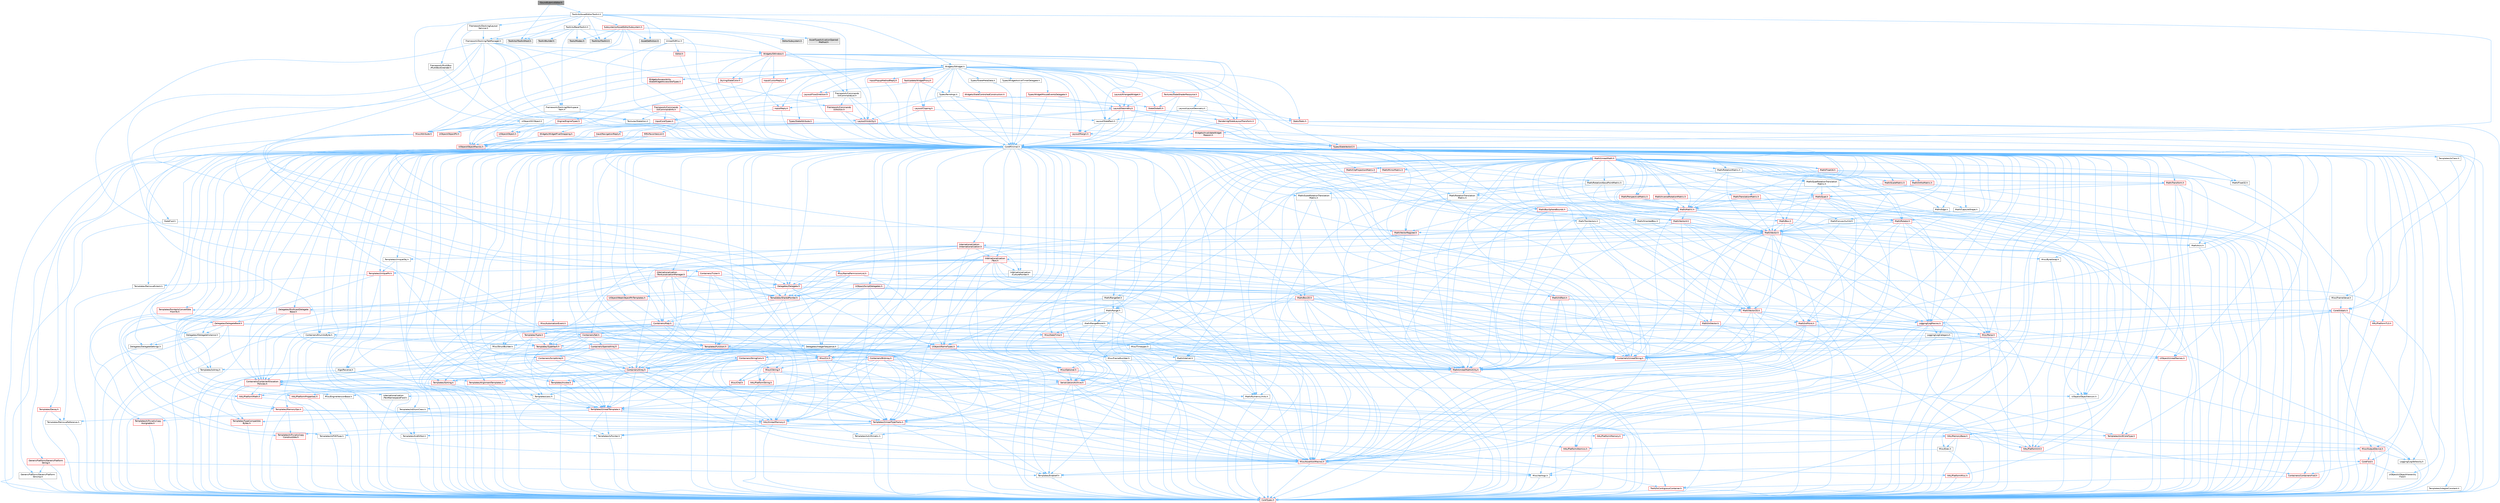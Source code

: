digraph "ISoundSubmixEditor.h"
{
 // INTERACTIVE_SVG=YES
 // LATEX_PDF_SIZE
  bgcolor="transparent";
  edge [fontname=Helvetica,fontsize=10,labelfontname=Helvetica,labelfontsize=10];
  node [fontname=Helvetica,fontsize=10,shape=box,height=0.2,width=0.4];
  Node1 [id="Node000001",label="ISoundSubmixEditor.h",height=0.2,width=0.4,color="gray40", fillcolor="grey60", style="filled", fontcolor="black",tooltip=" "];
  Node1 -> Node2 [id="edge1_Node000001_Node000002",color="steelblue1",style="solid",tooltip=" "];
  Node2 [id="Node000002",label="Toolkits/IToolkitHost.h",height=0.2,width=0.4,color="grey60", fillcolor="#E0E0E0", style="filled",tooltip=" "];
  Node1 -> Node3 [id="edge2_Node000001_Node000003",color="steelblue1",style="solid",tooltip=" "];
  Node3 [id="Node000003",label="Toolkits/AssetEditorToolkit.h",height=0.2,width=0.4,color="grey40", fillcolor="white", style="filled",URL="$d9/d8b/AssetEditorToolkit_8h.html",tooltip=" "];
  Node3 -> Node4 [id="edge3_Node000003_Node000004",color="steelblue1",style="solid",tooltip=" "];
  Node4 [id="Node000004",label="CoreMinimal.h",height=0.2,width=0.4,color="grey40", fillcolor="white", style="filled",URL="$d7/d67/CoreMinimal_8h.html",tooltip=" "];
  Node4 -> Node5 [id="edge4_Node000004_Node000005",color="steelblue1",style="solid",tooltip=" "];
  Node5 [id="Node000005",label="CoreTypes.h",height=0.2,width=0.4,color="red", fillcolor="#FFF0F0", style="filled",URL="$dc/dec/CoreTypes_8h.html",tooltip=" "];
  Node4 -> Node19 [id="edge5_Node000004_Node000019",color="steelblue1",style="solid",tooltip=" "];
  Node19 [id="Node000019",label="CoreFwd.h",height=0.2,width=0.4,color="red", fillcolor="#FFF0F0", style="filled",URL="$d1/d1e/CoreFwd_8h.html",tooltip=" "];
  Node19 -> Node5 [id="edge6_Node000019_Node000005",color="steelblue1",style="solid",tooltip=" "];
  Node19 -> Node20 [id="edge7_Node000019_Node000020",color="steelblue1",style="solid",tooltip=" "];
  Node20 [id="Node000020",label="Containers/ContainersFwd.h",height=0.2,width=0.4,color="red", fillcolor="#FFF0F0", style="filled",URL="$d4/d0a/ContainersFwd_8h.html",tooltip=" "];
  Node20 -> Node5 [id="edge8_Node000020_Node000005",color="steelblue1",style="solid",tooltip=" "];
  Node20 -> Node21 [id="edge9_Node000020_Node000021",color="steelblue1",style="solid",tooltip=" "];
  Node21 [id="Node000021",label="Traits/IsContiguousContainer.h",height=0.2,width=0.4,color="red", fillcolor="#FFF0F0", style="filled",URL="$d5/d3c/IsContiguousContainer_8h.html",tooltip=" "];
  Node21 -> Node5 [id="edge10_Node000021_Node000005",color="steelblue1",style="solid",tooltip=" "];
  Node19 -> Node25 [id="edge11_Node000019_Node000025",color="steelblue1",style="solid",tooltip=" "];
  Node25 [id="Node000025",label="UObject/UObjectHierarchy\lFwd.h",height=0.2,width=0.4,color="grey40", fillcolor="white", style="filled",URL="$d3/d13/UObjectHierarchyFwd_8h.html",tooltip=" "];
  Node4 -> Node25 [id="edge12_Node000004_Node000025",color="steelblue1",style="solid",tooltip=" "];
  Node4 -> Node20 [id="edge13_Node000004_Node000020",color="steelblue1",style="solid",tooltip=" "];
  Node4 -> Node26 [id="edge14_Node000004_Node000026",color="steelblue1",style="solid",tooltip=" "];
  Node26 [id="Node000026",label="Misc/VarArgs.h",height=0.2,width=0.4,color="grey40", fillcolor="white", style="filled",URL="$d5/d6f/VarArgs_8h.html",tooltip=" "];
  Node26 -> Node5 [id="edge15_Node000026_Node000005",color="steelblue1",style="solid",tooltip=" "];
  Node4 -> Node27 [id="edge16_Node000004_Node000027",color="steelblue1",style="solid",tooltip=" "];
  Node27 [id="Node000027",label="Logging/LogVerbosity.h",height=0.2,width=0.4,color="grey40", fillcolor="white", style="filled",URL="$d2/d8f/LogVerbosity_8h.html",tooltip=" "];
  Node27 -> Node5 [id="edge17_Node000027_Node000005",color="steelblue1",style="solid",tooltip=" "];
  Node4 -> Node28 [id="edge18_Node000004_Node000028",color="steelblue1",style="solid",tooltip=" "];
  Node28 [id="Node000028",label="Misc/OutputDevice.h",height=0.2,width=0.4,color="red", fillcolor="#FFF0F0", style="filled",URL="$d7/d32/OutputDevice_8h.html",tooltip=" "];
  Node28 -> Node19 [id="edge19_Node000028_Node000019",color="steelblue1",style="solid",tooltip=" "];
  Node28 -> Node5 [id="edge20_Node000028_Node000005",color="steelblue1",style="solid",tooltip=" "];
  Node28 -> Node27 [id="edge21_Node000028_Node000027",color="steelblue1",style="solid",tooltip=" "];
  Node28 -> Node26 [id="edge22_Node000028_Node000026",color="steelblue1",style="solid",tooltip=" "];
  Node4 -> Node34 [id="edge23_Node000004_Node000034",color="steelblue1",style="solid",tooltip=" "];
  Node34 [id="Node000034",label="HAL/PlatformCrt.h",height=0.2,width=0.4,color="red", fillcolor="#FFF0F0", style="filled",URL="$d8/d75/PlatformCrt_8h.html",tooltip=" "];
  Node4 -> Node44 [id="edge24_Node000004_Node000044",color="steelblue1",style="solid",tooltip=" "];
  Node44 [id="Node000044",label="HAL/PlatformMisc.h",height=0.2,width=0.4,color="red", fillcolor="#FFF0F0", style="filled",URL="$d0/df5/PlatformMisc_8h.html",tooltip=" "];
  Node44 -> Node5 [id="edge25_Node000044_Node000005",color="steelblue1",style="solid",tooltip=" "];
  Node4 -> Node63 [id="edge26_Node000004_Node000063",color="steelblue1",style="solid",tooltip=" "];
  Node63 [id="Node000063",label="Misc/AssertionMacros.h",height=0.2,width=0.4,color="red", fillcolor="#FFF0F0", style="filled",URL="$d0/dfa/AssertionMacros_8h.html",tooltip=" "];
  Node63 -> Node5 [id="edge27_Node000063_Node000005",color="steelblue1",style="solid",tooltip=" "];
  Node63 -> Node44 [id="edge28_Node000063_Node000044",color="steelblue1",style="solid",tooltip=" "];
  Node63 -> Node64 [id="edge29_Node000063_Node000064",color="steelblue1",style="solid",tooltip=" "];
  Node64 [id="Node000064",label="Templates/EnableIf.h",height=0.2,width=0.4,color="grey40", fillcolor="white", style="filled",URL="$d7/d60/EnableIf_8h.html",tooltip=" "];
  Node64 -> Node5 [id="edge30_Node000064_Node000005",color="steelblue1",style="solid",tooltip=" "];
  Node63 -> Node26 [id="edge31_Node000063_Node000026",color="steelblue1",style="solid",tooltip=" "];
  Node4 -> Node72 [id="edge32_Node000004_Node000072",color="steelblue1",style="solid",tooltip=" "];
  Node72 [id="Node000072",label="Templates/IsPointer.h",height=0.2,width=0.4,color="grey40", fillcolor="white", style="filled",URL="$d7/d05/IsPointer_8h.html",tooltip=" "];
  Node72 -> Node5 [id="edge33_Node000072_Node000005",color="steelblue1",style="solid",tooltip=" "];
  Node4 -> Node73 [id="edge34_Node000004_Node000073",color="steelblue1",style="solid",tooltip=" "];
  Node73 [id="Node000073",label="HAL/PlatformMemory.h",height=0.2,width=0.4,color="red", fillcolor="#FFF0F0", style="filled",URL="$de/d68/PlatformMemory_8h.html",tooltip=" "];
  Node73 -> Node5 [id="edge35_Node000073_Node000005",color="steelblue1",style="solid",tooltip=" "];
  Node4 -> Node56 [id="edge36_Node000004_Node000056",color="steelblue1",style="solid",tooltip=" "];
  Node56 [id="Node000056",label="HAL/PlatformAtomics.h",height=0.2,width=0.4,color="red", fillcolor="#FFF0F0", style="filled",URL="$d3/d36/PlatformAtomics_8h.html",tooltip=" "];
  Node56 -> Node5 [id="edge37_Node000056_Node000005",color="steelblue1",style="solid",tooltip=" "];
  Node4 -> Node78 [id="edge38_Node000004_Node000078",color="steelblue1",style="solid",tooltip=" "];
  Node78 [id="Node000078",label="Misc/Exec.h",height=0.2,width=0.4,color="grey40", fillcolor="white", style="filled",URL="$de/ddb/Exec_8h.html",tooltip=" "];
  Node78 -> Node5 [id="edge39_Node000078_Node000005",color="steelblue1",style="solid",tooltip=" "];
  Node78 -> Node63 [id="edge40_Node000078_Node000063",color="steelblue1",style="solid",tooltip=" "];
  Node4 -> Node79 [id="edge41_Node000004_Node000079",color="steelblue1",style="solid",tooltip=" "];
  Node79 [id="Node000079",label="HAL/MemoryBase.h",height=0.2,width=0.4,color="red", fillcolor="#FFF0F0", style="filled",URL="$d6/d9f/MemoryBase_8h.html",tooltip=" "];
  Node79 -> Node5 [id="edge42_Node000079_Node000005",color="steelblue1",style="solid",tooltip=" "];
  Node79 -> Node56 [id="edge43_Node000079_Node000056",color="steelblue1",style="solid",tooltip=" "];
  Node79 -> Node34 [id="edge44_Node000079_Node000034",color="steelblue1",style="solid",tooltip=" "];
  Node79 -> Node78 [id="edge45_Node000079_Node000078",color="steelblue1",style="solid",tooltip=" "];
  Node79 -> Node28 [id="edge46_Node000079_Node000028",color="steelblue1",style="solid",tooltip=" "];
  Node4 -> Node89 [id="edge47_Node000004_Node000089",color="steelblue1",style="solid",tooltip=" "];
  Node89 [id="Node000089",label="HAL/UnrealMemory.h",height=0.2,width=0.4,color="red", fillcolor="#FFF0F0", style="filled",URL="$d9/d96/UnrealMemory_8h.html",tooltip=" "];
  Node89 -> Node5 [id="edge48_Node000089_Node000005",color="steelblue1",style="solid",tooltip=" "];
  Node89 -> Node79 [id="edge49_Node000089_Node000079",color="steelblue1",style="solid",tooltip=" "];
  Node89 -> Node73 [id="edge50_Node000089_Node000073",color="steelblue1",style="solid",tooltip=" "];
  Node89 -> Node72 [id="edge51_Node000089_Node000072",color="steelblue1",style="solid",tooltip=" "];
  Node4 -> Node91 [id="edge52_Node000004_Node000091",color="steelblue1",style="solid",tooltip=" "];
  Node91 [id="Node000091",label="Templates/IsArithmetic.h",height=0.2,width=0.4,color="grey40", fillcolor="white", style="filled",URL="$d2/d5d/IsArithmetic_8h.html",tooltip=" "];
  Node91 -> Node5 [id="edge53_Node000091_Node000005",color="steelblue1",style="solid",tooltip=" "];
  Node4 -> Node85 [id="edge54_Node000004_Node000085",color="steelblue1",style="solid",tooltip=" "];
  Node85 [id="Node000085",label="Templates/AndOrNot.h",height=0.2,width=0.4,color="grey40", fillcolor="white", style="filled",URL="$db/d0a/AndOrNot_8h.html",tooltip=" "];
  Node85 -> Node5 [id="edge55_Node000085_Node000005",color="steelblue1",style="solid",tooltip=" "];
  Node4 -> Node92 [id="edge56_Node000004_Node000092",color="steelblue1",style="solid",tooltip=" "];
  Node92 [id="Node000092",label="Templates/IsPODType.h",height=0.2,width=0.4,color="grey40", fillcolor="white", style="filled",URL="$d7/db1/IsPODType_8h.html",tooltip=" "];
  Node92 -> Node5 [id="edge57_Node000092_Node000005",color="steelblue1",style="solid",tooltip=" "];
  Node4 -> Node93 [id="edge58_Node000004_Node000093",color="steelblue1",style="solid",tooltip=" "];
  Node93 [id="Node000093",label="Templates/IsUECoreType.h",height=0.2,width=0.4,color="red", fillcolor="#FFF0F0", style="filled",URL="$d1/db8/IsUECoreType_8h.html",tooltip=" "];
  Node93 -> Node5 [id="edge59_Node000093_Node000005",color="steelblue1",style="solid",tooltip=" "];
  Node4 -> Node86 [id="edge60_Node000004_Node000086",color="steelblue1",style="solid",tooltip=" "];
  Node86 [id="Node000086",label="Templates/IsTriviallyCopy\lConstructible.h",height=0.2,width=0.4,color="red", fillcolor="#FFF0F0", style="filled",URL="$d3/d78/IsTriviallyCopyConstructible_8h.html",tooltip=" "];
  Node86 -> Node5 [id="edge61_Node000086_Node000005",color="steelblue1",style="solid",tooltip=" "];
  Node4 -> Node94 [id="edge62_Node000004_Node000094",color="steelblue1",style="solid",tooltip=" "];
  Node94 [id="Node000094",label="Templates/UnrealTypeTraits.h",height=0.2,width=0.4,color="red", fillcolor="#FFF0F0", style="filled",URL="$d2/d2d/UnrealTypeTraits_8h.html",tooltip=" "];
  Node94 -> Node5 [id="edge63_Node000094_Node000005",color="steelblue1",style="solid",tooltip=" "];
  Node94 -> Node72 [id="edge64_Node000094_Node000072",color="steelblue1",style="solid",tooltip=" "];
  Node94 -> Node63 [id="edge65_Node000094_Node000063",color="steelblue1",style="solid",tooltip=" "];
  Node94 -> Node85 [id="edge66_Node000094_Node000085",color="steelblue1",style="solid",tooltip=" "];
  Node94 -> Node64 [id="edge67_Node000094_Node000064",color="steelblue1",style="solid",tooltip=" "];
  Node94 -> Node91 [id="edge68_Node000094_Node000091",color="steelblue1",style="solid",tooltip=" "];
  Node94 -> Node92 [id="edge69_Node000094_Node000092",color="steelblue1",style="solid",tooltip=" "];
  Node94 -> Node93 [id="edge70_Node000094_Node000093",color="steelblue1",style="solid",tooltip=" "];
  Node94 -> Node86 [id="edge71_Node000094_Node000086",color="steelblue1",style="solid",tooltip=" "];
  Node4 -> Node64 [id="edge72_Node000004_Node000064",color="steelblue1",style="solid",tooltip=" "];
  Node4 -> Node96 [id="edge73_Node000004_Node000096",color="steelblue1",style="solid",tooltip=" "];
  Node96 [id="Node000096",label="Templates/RemoveReference.h",height=0.2,width=0.4,color="grey40", fillcolor="white", style="filled",URL="$da/dbe/RemoveReference_8h.html",tooltip=" "];
  Node96 -> Node5 [id="edge74_Node000096_Node000005",color="steelblue1",style="solid",tooltip=" "];
  Node4 -> Node97 [id="edge75_Node000004_Node000097",color="steelblue1",style="solid",tooltip=" "];
  Node97 [id="Node000097",label="Templates/IntegralConstant.h",height=0.2,width=0.4,color="grey40", fillcolor="white", style="filled",URL="$db/d1b/IntegralConstant_8h.html",tooltip=" "];
  Node97 -> Node5 [id="edge76_Node000097_Node000005",color="steelblue1",style="solid",tooltip=" "];
  Node4 -> Node98 [id="edge77_Node000004_Node000098",color="steelblue1",style="solid",tooltip=" "];
  Node98 [id="Node000098",label="Templates/IsClass.h",height=0.2,width=0.4,color="grey40", fillcolor="white", style="filled",URL="$db/dcb/IsClass_8h.html",tooltip=" "];
  Node98 -> Node5 [id="edge78_Node000098_Node000005",color="steelblue1",style="solid",tooltip=" "];
  Node4 -> Node99 [id="edge79_Node000004_Node000099",color="steelblue1",style="solid",tooltip=" "];
  Node99 [id="Node000099",label="Templates/TypeCompatible\lBytes.h",height=0.2,width=0.4,color="red", fillcolor="#FFF0F0", style="filled",URL="$df/d0a/TypeCompatibleBytes_8h.html",tooltip=" "];
  Node99 -> Node5 [id="edge80_Node000099_Node000005",color="steelblue1",style="solid",tooltip=" "];
  Node4 -> Node21 [id="edge81_Node000004_Node000021",color="steelblue1",style="solid",tooltip=" "];
  Node4 -> Node100 [id="edge82_Node000004_Node000100",color="steelblue1",style="solid",tooltip=" "];
  Node100 [id="Node000100",label="Templates/UnrealTemplate.h",height=0.2,width=0.4,color="red", fillcolor="#FFF0F0", style="filled",URL="$d4/d24/UnrealTemplate_8h.html",tooltip=" "];
  Node100 -> Node5 [id="edge83_Node000100_Node000005",color="steelblue1",style="solid",tooltip=" "];
  Node100 -> Node72 [id="edge84_Node000100_Node000072",color="steelblue1",style="solid",tooltip=" "];
  Node100 -> Node89 [id="edge85_Node000100_Node000089",color="steelblue1",style="solid",tooltip=" "];
  Node100 -> Node94 [id="edge86_Node000100_Node000094",color="steelblue1",style="solid",tooltip=" "];
  Node100 -> Node96 [id="edge87_Node000100_Node000096",color="steelblue1",style="solid",tooltip=" "];
  Node100 -> Node99 [id="edge88_Node000100_Node000099",color="steelblue1",style="solid",tooltip=" "];
  Node100 -> Node21 [id="edge89_Node000100_Node000021",color="steelblue1",style="solid",tooltip=" "];
  Node4 -> Node49 [id="edge90_Node000004_Node000049",color="steelblue1",style="solid",tooltip=" "];
  Node49 [id="Node000049",label="Math/NumericLimits.h",height=0.2,width=0.4,color="grey40", fillcolor="white", style="filled",URL="$df/d1b/NumericLimits_8h.html",tooltip=" "];
  Node49 -> Node5 [id="edge91_Node000049_Node000005",color="steelblue1",style="solid",tooltip=" "];
  Node4 -> Node104 [id="edge92_Node000004_Node000104",color="steelblue1",style="solid",tooltip=" "];
  Node104 [id="Node000104",label="HAL/PlatformMath.h",height=0.2,width=0.4,color="red", fillcolor="#FFF0F0", style="filled",URL="$dc/d53/PlatformMath_8h.html",tooltip=" "];
  Node104 -> Node5 [id="edge93_Node000104_Node000005",color="steelblue1",style="solid",tooltip=" "];
  Node4 -> Node87 [id="edge94_Node000004_Node000087",color="steelblue1",style="solid",tooltip=" "];
  Node87 [id="Node000087",label="Templates/IsTriviallyCopy\lAssignable.h",height=0.2,width=0.4,color="red", fillcolor="#FFF0F0", style="filled",URL="$d2/df2/IsTriviallyCopyAssignable_8h.html",tooltip=" "];
  Node87 -> Node5 [id="edge95_Node000087_Node000005",color="steelblue1",style="solid",tooltip=" "];
  Node4 -> Node112 [id="edge96_Node000004_Node000112",color="steelblue1",style="solid",tooltip=" "];
  Node112 [id="Node000112",label="Templates/MemoryOps.h",height=0.2,width=0.4,color="red", fillcolor="#FFF0F0", style="filled",URL="$db/dea/MemoryOps_8h.html",tooltip=" "];
  Node112 -> Node5 [id="edge97_Node000112_Node000005",color="steelblue1",style="solid",tooltip=" "];
  Node112 -> Node89 [id="edge98_Node000112_Node000089",color="steelblue1",style="solid",tooltip=" "];
  Node112 -> Node87 [id="edge99_Node000112_Node000087",color="steelblue1",style="solid",tooltip=" "];
  Node112 -> Node86 [id="edge100_Node000112_Node000086",color="steelblue1",style="solid",tooltip=" "];
  Node112 -> Node94 [id="edge101_Node000112_Node000094",color="steelblue1",style="solid",tooltip=" "];
  Node4 -> Node113 [id="edge102_Node000004_Node000113",color="steelblue1",style="solid",tooltip=" "];
  Node113 [id="Node000113",label="Containers/ContainerAllocation\lPolicies.h",height=0.2,width=0.4,color="red", fillcolor="#FFF0F0", style="filled",URL="$d7/dff/ContainerAllocationPolicies_8h.html",tooltip=" "];
  Node113 -> Node5 [id="edge103_Node000113_Node000005",color="steelblue1",style="solid",tooltip=" "];
  Node113 -> Node113 [id="edge104_Node000113_Node000113",color="steelblue1",style="solid",tooltip=" "];
  Node113 -> Node104 [id="edge105_Node000113_Node000104",color="steelblue1",style="solid",tooltip=" "];
  Node113 -> Node89 [id="edge106_Node000113_Node000089",color="steelblue1",style="solid",tooltip=" "];
  Node113 -> Node49 [id="edge107_Node000113_Node000049",color="steelblue1",style="solid",tooltip=" "];
  Node113 -> Node63 [id="edge108_Node000113_Node000063",color="steelblue1",style="solid",tooltip=" "];
  Node113 -> Node112 [id="edge109_Node000113_Node000112",color="steelblue1",style="solid",tooltip=" "];
  Node113 -> Node99 [id="edge110_Node000113_Node000099",color="steelblue1",style="solid",tooltip=" "];
  Node4 -> Node116 [id="edge111_Node000004_Node000116",color="steelblue1",style="solid",tooltip=" "];
  Node116 [id="Node000116",label="Templates/IsEnumClass.h",height=0.2,width=0.4,color="grey40", fillcolor="white", style="filled",URL="$d7/d15/IsEnumClass_8h.html",tooltip=" "];
  Node116 -> Node5 [id="edge112_Node000116_Node000005",color="steelblue1",style="solid",tooltip=" "];
  Node116 -> Node85 [id="edge113_Node000116_Node000085",color="steelblue1",style="solid",tooltip=" "];
  Node4 -> Node117 [id="edge114_Node000004_Node000117",color="steelblue1",style="solid",tooltip=" "];
  Node117 [id="Node000117",label="HAL/PlatformProperties.h",height=0.2,width=0.4,color="red", fillcolor="#FFF0F0", style="filled",URL="$d9/db0/PlatformProperties_8h.html",tooltip=" "];
  Node117 -> Node5 [id="edge115_Node000117_Node000005",color="steelblue1",style="solid",tooltip=" "];
  Node4 -> Node120 [id="edge116_Node000004_Node000120",color="steelblue1",style="solid",tooltip=" "];
  Node120 [id="Node000120",label="Misc/EngineVersionBase.h",height=0.2,width=0.4,color="grey40", fillcolor="white", style="filled",URL="$d5/d2b/EngineVersionBase_8h.html",tooltip=" "];
  Node120 -> Node5 [id="edge117_Node000120_Node000005",color="steelblue1",style="solid",tooltip=" "];
  Node4 -> Node121 [id="edge118_Node000004_Node000121",color="steelblue1",style="solid",tooltip=" "];
  Node121 [id="Node000121",label="Internationalization\l/TextNamespaceFwd.h",height=0.2,width=0.4,color="grey40", fillcolor="white", style="filled",URL="$d8/d97/TextNamespaceFwd_8h.html",tooltip=" "];
  Node121 -> Node5 [id="edge119_Node000121_Node000005",color="steelblue1",style="solid",tooltip=" "];
  Node4 -> Node122 [id="edge120_Node000004_Node000122",color="steelblue1",style="solid",tooltip=" "];
  Node122 [id="Node000122",label="Serialization/Archive.h",height=0.2,width=0.4,color="red", fillcolor="#FFF0F0", style="filled",URL="$d7/d3b/Archive_8h.html",tooltip=" "];
  Node122 -> Node19 [id="edge121_Node000122_Node000019",color="steelblue1",style="solid",tooltip=" "];
  Node122 -> Node5 [id="edge122_Node000122_Node000005",color="steelblue1",style="solid",tooltip=" "];
  Node122 -> Node117 [id="edge123_Node000122_Node000117",color="steelblue1",style="solid",tooltip=" "];
  Node122 -> Node121 [id="edge124_Node000122_Node000121",color="steelblue1",style="solid",tooltip=" "];
  Node122 -> Node63 [id="edge125_Node000122_Node000063",color="steelblue1",style="solid",tooltip=" "];
  Node122 -> Node120 [id="edge126_Node000122_Node000120",color="steelblue1",style="solid",tooltip=" "];
  Node122 -> Node26 [id="edge127_Node000122_Node000026",color="steelblue1",style="solid",tooltip=" "];
  Node122 -> Node64 [id="edge128_Node000122_Node000064",color="steelblue1",style="solid",tooltip=" "];
  Node122 -> Node116 [id="edge129_Node000122_Node000116",color="steelblue1",style="solid",tooltip=" "];
  Node122 -> Node100 [id="edge130_Node000122_Node000100",color="steelblue1",style="solid",tooltip=" "];
  Node122 -> Node125 [id="edge131_Node000122_Node000125",color="steelblue1",style="solid",tooltip=" "];
  Node125 [id="Node000125",label="UObject/ObjectVersion.h",height=0.2,width=0.4,color="grey40", fillcolor="white", style="filled",URL="$da/d63/ObjectVersion_8h.html",tooltip=" "];
  Node125 -> Node5 [id="edge132_Node000125_Node000005",color="steelblue1",style="solid",tooltip=" "];
  Node4 -> Node126 [id="edge133_Node000004_Node000126",color="steelblue1",style="solid",tooltip=" "];
  Node126 [id="Node000126",label="Templates/Less.h",height=0.2,width=0.4,color="grey40", fillcolor="white", style="filled",URL="$de/dc8/Less_8h.html",tooltip=" "];
  Node126 -> Node5 [id="edge134_Node000126_Node000005",color="steelblue1",style="solid",tooltip=" "];
  Node126 -> Node100 [id="edge135_Node000126_Node000100",color="steelblue1",style="solid",tooltip=" "];
  Node4 -> Node127 [id="edge136_Node000004_Node000127",color="steelblue1",style="solid",tooltip=" "];
  Node127 [id="Node000127",label="Templates/Sorting.h",height=0.2,width=0.4,color="red", fillcolor="#FFF0F0", style="filled",URL="$d3/d9e/Sorting_8h.html",tooltip=" "];
  Node127 -> Node5 [id="edge137_Node000127_Node000005",color="steelblue1",style="solid",tooltip=" "];
  Node127 -> Node104 [id="edge138_Node000127_Node000104",color="steelblue1",style="solid",tooltip=" "];
  Node127 -> Node126 [id="edge139_Node000127_Node000126",color="steelblue1",style="solid",tooltip=" "];
  Node4 -> Node138 [id="edge140_Node000004_Node000138",color="steelblue1",style="solid",tooltip=" "];
  Node138 [id="Node000138",label="Misc/Char.h",height=0.2,width=0.4,color="red", fillcolor="#FFF0F0", style="filled",URL="$d0/d58/Char_8h.html",tooltip=" "];
  Node138 -> Node5 [id="edge141_Node000138_Node000005",color="steelblue1",style="solid",tooltip=" "];
  Node4 -> Node141 [id="edge142_Node000004_Node000141",color="steelblue1",style="solid",tooltip=" "];
  Node141 [id="Node000141",label="GenericPlatform/GenericPlatform\lStricmp.h",height=0.2,width=0.4,color="grey40", fillcolor="white", style="filled",URL="$d2/d86/GenericPlatformStricmp_8h.html",tooltip=" "];
  Node141 -> Node5 [id="edge143_Node000141_Node000005",color="steelblue1",style="solid",tooltip=" "];
  Node4 -> Node142 [id="edge144_Node000004_Node000142",color="steelblue1",style="solid",tooltip=" "];
  Node142 [id="Node000142",label="GenericPlatform/GenericPlatform\lString.h",height=0.2,width=0.4,color="red", fillcolor="#FFF0F0", style="filled",URL="$dd/d20/GenericPlatformString_8h.html",tooltip=" "];
  Node142 -> Node5 [id="edge145_Node000142_Node000005",color="steelblue1",style="solid",tooltip=" "];
  Node142 -> Node141 [id="edge146_Node000142_Node000141",color="steelblue1",style="solid",tooltip=" "];
  Node142 -> Node64 [id="edge147_Node000142_Node000064",color="steelblue1",style="solid",tooltip=" "];
  Node4 -> Node75 [id="edge148_Node000004_Node000075",color="steelblue1",style="solid",tooltip=" "];
  Node75 [id="Node000075",label="HAL/PlatformString.h",height=0.2,width=0.4,color="red", fillcolor="#FFF0F0", style="filled",URL="$db/db5/PlatformString_8h.html",tooltip=" "];
  Node75 -> Node5 [id="edge149_Node000075_Node000005",color="steelblue1",style="solid",tooltip=" "];
  Node4 -> Node145 [id="edge150_Node000004_Node000145",color="steelblue1",style="solid",tooltip=" "];
  Node145 [id="Node000145",label="Misc/CString.h",height=0.2,width=0.4,color="red", fillcolor="#FFF0F0", style="filled",URL="$d2/d49/CString_8h.html",tooltip=" "];
  Node145 -> Node5 [id="edge151_Node000145_Node000005",color="steelblue1",style="solid",tooltip=" "];
  Node145 -> Node34 [id="edge152_Node000145_Node000034",color="steelblue1",style="solid",tooltip=" "];
  Node145 -> Node75 [id="edge153_Node000145_Node000075",color="steelblue1",style="solid",tooltip=" "];
  Node145 -> Node63 [id="edge154_Node000145_Node000063",color="steelblue1",style="solid",tooltip=" "];
  Node145 -> Node138 [id="edge155_Node000145_Node000138",color="steelblue1",style="solid",tooltip=" "];
  Node145 -> Node26 [id="edge156_Node000145_Node000026",color="steelblue1",style="solid",tooltip=" "];
  Node4 -> Node146 [id="edge157_Node000004_Node000146",color="steelblue1",style="solid",tooltip=" "];
  Node146 [id="Node000146",label="Misc/Crc.h",height=0.2,width=0.4,color="red", fillcolor="#FFF0F0", style="filled",URL="$d4/dd2/Crc_8h.html",tooltip=" "];
  Node146 -> Node5 [id="edge158_Node000146_Node000005",color="steelblue1",style="solid",tooltip=" "];
  Node146 -> Node75 [id="edge159_Node000146_Node000075",color="steelblue1",style="solid",tooltip=" "];
  Node146 -> Node63 [id="edge160_Node000146_Node000063",color="steelblue1",style="solid",tooltip=" "];
  Node146 -> Node145 [id="edge161_Node000146_Node000145",color="steelblue1",style="solid",tooltip=" "];
  Node146 -> Node138 [id="edge162_Node000146_Node000138",color="steelblue1",style="solid",tooltip=" "];
  Node146 -> Node94 [id="edge163_Node000146_Node000094",color="steelblue1",style="solid",tooltip=" "];
  Node4 -> Node137 [id="edge164_Node000004_Node000137",color="steelblue1",style="solid",tooltip=" "];
  Node137 [id="Node000137",label="Math/UnrealMathUtility.h",height=0.2,width=0.4,color="red", fillcolor="#FFF0F0", style="filled",URL="$db/db8/UnrealMathUtility_8h.html",tooltip=" "];
  Node137 -> Node5 [id="edge165_Node000137_Node000005",color="steelblue1",style="solid",tooltip=" "];
  Node137 -> Node63 [id="edge166_Node000137_Node000063",color="steelblue1",style="solid",tooltip=" "];
  Node137 -> Node104 [id="edge167_Node000137_Node000104",color="steelblue1",style="solid",tooltip=" "];
  Node4 -> Node147 [id="edge168_Node000004_Node000147",color="steelblue1",style="solid",tooltip=" "];
  Node147 [id="Node000147",label="Containers/UnrealString.h",height=0.2,width=0.4,color="red", fillcolor="#FFF0F0", style="filled",URL="$d5/dba/UnrealString_8h.html",tooltip=" "];
  Node4 -> Node151 [id="edge169_Node000004_Node000151",color="steelblue1",style="solid",tooltip=" "];
  Node151 [id="Node000151",label="Containers/Array.h",height=0.2,width=0.4,color="red", fillcolor="#FFF0F0", style="filled",URL="$df/dd0/Array_8h.html",tooltip=" "];
  Node151 -> Node5 [id="edge170_Node000151_Node000005",color="steelblue1",style="solid",tooltip=" "];
  Node151 -> Node63 [id="edge171_Node000151_Node000063",color="steelblue1",style="solid",tooltip=" "];
  Node151 -> Node89 [id="edge172_Node000151_Node000089",color="steelblue1",style="solid",tooltip=" "];
  Node151 -> Node94 [id="edge173_Node000151_Node000094",color="steelblue1",style="solid",tooltip=" "];
  Node151 -> Node100 [id="edge174_Node000151_Node000100",color="steelblue1",style="solid",tooltip=" "];
  Node151 -> Node113 [id="edge175_Node000151_Node000113",color="steelblue1",style="solid",tooltip=" "];
  Node151 -> Node122 [id="edge176_Node000151_Node000122",color="steelblue1",style="solid",tooltip=" "];
  Node151 -> Node130 [id="edge177_Node000151_Node000130",color="steelblue1",style="solid",tooltip=" "];
  Node130 [id="Node000130",label="Templates/Invoke.h",height=0.2,width=0.4,color="red", fillcolor="#FFF0F0", style="filled",URL="$d7/deb/Invoke_8h.html",tooltip=" "];
  Node130 -> Node5 [id="edge178_Node000130_Node000005",color="steelblue1",style="solid",tooltip=" "];
  Node130 -> Node100 [id="edge179_Node000130_Node000100",color="steelblue1",style="solid",tooltip=" "];
  Node151 -> Node126 [id="edge180_Node000151_Node000126",color="steelblue1",style="solid",tooltip=" "];
  Node151 -> Node127 [id="edge181_Node000151_Node000127",color="steelblue1",style="solid",tooltip=" "];
  Node151 -> Node174 [id="edge182_Node000151_Node000174",color="steelblue1",style="solid",tooltip=" "];
  Node174 [id="Node000174",label="Templates/AlignmentTemplates.h",height=0.2,width=0.4,color="red", fillcolor="#FFF0F0", style="filled",URL="$dd/d32/AlignmentTemplates_8h.html",tooltip=" "];
  Node174 -> Node5 [id="edge183_Node000174_Node000005",color="steelblue1",style="solid",tooltip=" "];
  Node174 -> Node72 [id="edge184_Node000174_Node000072",color="steelblue1",style="solid",tooltip=" "];
  Node4 -> Node175 [id="edge185_Node000004_Node000175",color="steelblue1",style="solid",tooltip=" "];
  Node175 [id="Node000175",label="Misc/FrameNumber.h",height=0.2,width=0.4,color="grey40", fillcolor="white", style="filled",URL="$dd/dbd/FrameNumber_8h.html",tooltip=" "];
  Node175 -> Node5 [id="edge186_Node000175_Node000005",color="steelblue1",style="solid",tooltip=" "];
  Node175 -> Node49 [id="edge187_Node000175_Node000049",color="steelblue1",style="solid",tooltip=" "];
  Node175 -> Node137 [id="edge188_Node000175_Node000137",color="steelblue1",style="solid",tooltip=" "];
  Node175 -> Node64 [id="edge189_Node000175_Node000064",color="steelblue1",style="solid",tooltip=" "];
  Node175 -> Node94 [id="edge190_Node000175_Node000094",color="steelblue1",style="solid",tooltip=" "];
  Node4 -> Node176 [id="edge191_Node000004_Node000176",color="steelblue1",style="solid",tooltip=" "];
  Node176 [id="Node000176",label="Misc/Timespan.h",height=0.2,width=0.4,color="grey40", fillcolor="white", style="filled",URL="$da/dd9/Timespan_8h.html",tooltip=" "];
  Node176 -> Node5 [id="edge192_Node000176_Node000005",color="steelblue1",style="solid",tooltip=" "];
  Node176 -> Node177 [id="edge193_Node000176_Node000177",color="steelblue1",style="solid",tooltip=" "];
  Node177 [id="Node000177",label="Math/Interval.h",height=0.2,width=0.4,color="grey40", fillcolor="white", style="filled",URL="$d1/d55/Interval_8h.html",tooltip=" "];
  Node177 -> Node5 [id="edge194_Node000177_Node000005",color="steelblue1",style="solid",tooltip=" "];
  Node177 -> Node91 [id="edge195_Node000177_Node000091",color="steelblue1",style="solid",tooltip=" "];
  Node177 -> Node94 [id="edge196_Node000177_Node000094",color="steelblue1",style="solid",tooltip=" "];
  Node177 -> Node49 [id="edge197_Node000177_Node000049",color="steelblue1",style="solid",tooltip=" "];
  Node177 -> Node137 [id="edge198_Node000177_Node000137",color="steelblue1",style="solid",tooltip=" "];
  Node176 -> Node137 [id="edge199_Node000176_Node000137",color="steelblue1",style="solid",tooltip=" "];
  Node176 -> Node63 [id="edge200_Node000176_Node000063",color="steelblue1",style="solid",tooltip=" "];
  Node4 -> Node178 [id="edge201_Node000004_Node000178",color="steelblue1",style="solid",tooltip=" "];
  Node178 [id="Node000178",label="Containers/StringConv.h",height=0.2,width=0.4,color="red", fillcolor="#FFF0F0", style="filled",URL="$d3/ddf/StringConv_8h.html",tooltip=" "];
  Node178 -> Node5 [id="edge202_Node000178_Node000005",color="steelblue1",style="solid",tooltip=" "];
  Node178 -> Node63 [id="edge203_Node000178_Node000063",color="steelblue1",style="solid",tooltip=" "];
  Node178 -> Node113 [id="edge204_Node000178_Node000113",color="steelblue1",style="solid",tooltip=" "];
  Node178 -> Node151 [id="edge205_Node000178_Node000151",color="steelblue1",style="solid",tooltip=" "];
  Node178 -> Node145 [id="edge206_Node000178_Node000145",color="steelblue1",style="solid",tooltip=" "];
  Node178 -> Node179 [id="edge207_Node000178_Node000179",color="steelblue1",style="solid",tooltip=" "];
  Node179 [id="Node000179",label="Templates/IsArray.h",height=0.2,width=0.4,color="grey40", fillcolor="white", style="filled",URL="$d8/d8d/IsArray_8h.html",tooltip=" "];
  Node179 -> Node5 [id="edge208_Node000179_Node000005",color="steelblue1",style="solid",tooltip=" "];
  Node178 -> Node100 [id="edge209_Node000178_Node000100",color="steelblue1",style="solid",tooltip=" "];
  Node178 -> Node94 [id="edge210_Node000178_Node000094",color="steelblue1",style="solid",tooltip=" "];
  Node178 -> Node21 [id="edge211_Node000178_Node000021",color="steelblue1",style="solid",tooltip=" "];
  Node4 -> Node180 [id="edge212_Node000004_Node000180",color="steelblue1",style="solid",tooltip=" "];
  Node180 [id="Node000180",label="UObject/UnrealNames.h",height=0.2,width=0.4,color="red", fillcolor="#FFF0F0", style="filled",URL="$d8/db1/UnrealNames_8h.html",tooltip=" "];
  Node180 -> Node5 [id="edge213_Node000180_Node000005",color="steelblue1",style="solid",tooltip=" "];
  Node4 -> Node182 [id="edge214_Node000004_Node000182",color="steelblue1",style="solid",tooltip=" "];
  Node182 [id="Node000182",label="UObject/NameTypes.h",height=0.2,width=0.4,color="red", fillcolor="#FFF0F0", style="filled",URL="$d6/d35/NameTypes_8h.html",tooltip=" "];
  Node182 -> Node5 [id="edge215_Node000182_Node000005",color="steelblue1",style="solid",tooltip=" "];
  Node182 -> Node63 [id="edge216_Node000182_Node000063",color="steelblue1",style="solid",tooltip=" "];
  Node182 -> Node89 [id="edge217_Node000182_Node000089",color="steelblue1",style="solid",tooltip=" "];
  Node182 -> Node94 [id="edge218_Node000182_Node000094",color="steelblue1",style="solid",tooltip=" "];
  Node182 -> Node100 [id="edge219_Node000182_Node000100",color="steelblue1",style="solid",tooltip=" "];
  Node182 -> Node147 [id="edge220_Node000182_Node000147",color="steelblue1",style="solid",tooltip=" "];
  Node182 -> Node178 [id="edge221_Node000182_Node000178",color="steelblue1",style="solid",tooltip=" "];
  Node182 -> Node180 [id="edge222_Node000182_Node000180",color="steelblue1",style="solid",tooltip=" "];
  Node4 -> Node190 [id="edge223_Node000004_Node000190",color="steelblue1",style="solid",tooltip=" "];
  Node190 [id="Node000190",label="Misc/Parse.h",height=0.2,width=0.4,color="red", fillcolor="#FFF0F0", style="filled",URL="$dc/d71/Parse_8h.html",tooltip=" "];
  Node190 -> Node147 [id="edge224_Node000190_Node000147",color="steelblue1",style="solid",tooltip=" "];
  Node190 -> Node5 [id="edge225_Node000190_Node000005",color="steelblue1",style="solid",tooltip=" "];
  Node190 -> Node34 [id="edge226_Node000190_Node000034",color="steelblue1",style="solid",tooltip=" "];
  Node190 -> Node191 [id="edge227_Node000190_Node000191",color="steelblue1",style="solid",tooltip=" "];
  Node191 [id="Node000191",label="Templates/Function.h",height=0.2,width=0.4,color="red", fillcolor="#FFF0F0", style="filled",URL="$df/df5/Function_8h.html",tooltip=" "];
  Node191 -> Node5 [id="edge228_Node000191_Node000005",color="steelblue1",style="solid",tooltip=" "];
  Node191 -> Node63 [id="edge229_Node000191_Node000063",color="steelblue1",style="solid",tooltip=" "];
  Node191 -> Node89 [id="edge230_Node000191_Node000089",color="steelblue1",style="solid",tooltip=" "];
  Node191 -> Node94 [id="edge231_Node000191_Node000094",color="steelblue1",style="solid",tooltip=" "];
  Node191 -> Node130 [id="edge232_Node000191_Node000130",color="steelblue1",style="solid",tooltip=" "];
  Node191 -> Node100 [id="edge233_Node000191_Node000100",color="steelblue1",style="solid",tooltip=" "];
  Node191 -> Node137 [id="edge234_Node000191_Node000137",color="steelblue1",style="solid",tooltip=" "];
  Node4 -> Node174 [id="edge235_Node000004_Node000174",color="steelblue1",style="solid",tooltip=" "];
  Node4 -> Node193 [id="edge236_Node000004_Node000193",color="steelblue1",style="solid",tooltip=" "];
  Node193 [id="Node000193",label="Misc/StructBuilder.h",height=0.2,width=0.4,color="grey40", fillcolor="white", style="filled",URL="$d9/db3/StructBuilder_8h.html",tooltip=" "];
  Node193 -> Node5 [id="edge237_Node000193_Node000005",color="steelblue1",style="solid",tooltip=" "];
  Node193 -> Node137 [id="edge238_Node000193_Node000137",color="steelblue1",style="solid",tooltip=" "];
  Node193 -> Node174 [id="edge239_Node000193_Node000174",color="steelblue1",style="solid",tooltip=" "];
  Node4 -> Node106 [id="edge240_Node000004_Node000106",color="steelblue1",style="solid",tooltip=" "];
  Node106 [id="Node000106",label="Templates/Decay.h",height=0.2,width=0.4,color="red", fillcolor="#FFF0F0", style="filled",URL="$dd/d0f/Decay_8h.html",tooltip=" "];
  Node106 -> Node5 [id="edge241_Node000106_Node000005",color="steelblue1",style="solid",tooltip=" "];
  Node106 -> Node96 [id="edge242_Node000106_Node000096",color="steelblue1",style="solid",tooltip=" "];
  Node4 -> Node194 [id="edge243_Node000004_Node000194",color="steelblue1",style="solid",tooltip=" "];
  Node194 [id="Node000194",label="Templates/PointerIsConvertible\lFromTo.h",height=0.2,width=0.4,color="red", fillcolor="#FFF0F0", style="filled",URL="$d6/d65/PointerIsConvertibleFromTo_8h.html",tooltip=" "];
  Node194 -> Node5 [id="edge244_Node000194_Node000005",color="steelblue1",style="solid",tooltip=" "];
  Node4 -> Node130 [id="edge245_Node000004_Node000130",color="steelblue1",style="solid",tooltip=" "];
  Node4 -> Node191 [id="edge246_Node000004_Node000191",color="steelblue1",style="solid",tooltip=" "];
  Node4 -> Node163 [id="edge247_Node000004_Node000163",color="steelblue1",style="solid",tooltip=" "];
  Node163 [id="Node000163",label="Templates/TypeHash.h",height=0.2,width=0.4,color="red", fillcolor="#FFF0F0", style="filled",URL="$d1/d62/TypeHash_8h.html",tooltip=" "];
  Node163 -> Node5 [id="edge248_Node000163_Node000005",color="steelblue1",style="solid",tooltip=" "];
  Node163 -> Node146 [id="edge249_Node000163_Node000146",color="steelblue1",style="solid",tooltip=" "];
  Node4 -> Node195 [id="edge250_Node000004_Node000195",color="steelblue1",style="solid",tooltip=" "];
  Node195 [id="Node000195",label="Containers/ScriptArray.h",height=0.2,width=0.4,color="red", fillcolor="#FFF0F0", style="filled",URL="$dc/daf/ScriptArray_8h.html",tooltip=" "];
  Node195 -> Node5 [id="edge251_Node000195_Node000005",color="steelblue1",style="solid",tooltip=" "];
  Node195 -> Node63 [id="edge252_Node000195_Node000063",color="steelblue1",style="solid",tooltip=" "];
  Node195 -> Node89 [id="edge253_Node000195_Node000089",color="steelblue1",style="solid",tooltip=" "];
  Node195 -> Node113 [id="edge254_Node000195_Node000113",color="steelblue1",style="solid",tooltip=" "];
  Node195 -> Node151 [id="edge255_Node000195_Node000151",color="steelblue1",style="solid",tooltip=" "];
  Node4 -> Node196 [id="edge256_Node000004_Node000196",color="steelblue1",style="solid",tooltip=" "];
  Node196 [id="Node000196",label="Containers/BitArray.h",height=0.2,width=0.4,color="red", fillcolor="#FFF0F0", style="filled",URL="$d1/de4/BitArray_8h.html",tooltip=" "];
  Node196 -> Node113 [id="edge257_Node000196_Node000113",color="steelblue1",style="solid",tooltip=" "];
  Node196 -> Node5 [id="edge258_Node000196_Node000005",color="steelblue1",style="solid",tooltip=" "];
  Node196 -> Node56 [id="edge259_Node000196_Node000056",color="steelblue1",style="solid",tooltip=" "];
  Node196 -> Node89 [id="edge260_Node000196_Node000089",color="steelblue1",style="solid",tooltip=" "];
  Node196 -> Node137 [id="edge261_Node000196_Node000137",color="steelblue1",style="solid",tooltip=" "];
  Node196 -> Node63 [id="edge262_Node000196_Node000063",color="steelblue1",style="solid",tooltip=" "];
  Node196 -> Node122 [id="edge263_Node000196_Node000122",color="steelblue1",style="solid",tooltip=" "];
  Node196 -> Node64 [id="edge264_Node000196_Node000064",color="steelblue1",style="solid",tooltip=" "];
  Node196 -> Node130 [id="edge265_Node000196_Node000130",color="steelblue1",style="solid",tooltip=" "];
  Node196 -> Node100 [id="edge266_Node000196_Node000100",color="steelblue1",style="solid",tooltip=" "];
  Node196 -> Node94 [id="edge267_Node000196_Node000094",color="steelblue1",style="solid",tooltip=" "];
  Node4 -> Node197 [id="edge268_Node000004_Node000197",color="steelblue1",style="solid",tooltip=" "];
  Node197 [id="Node000197",label="Containers/SparseArray.h",height=0.2,width=0.4,color="red", fillcolor="#FFF0F0", style="filled",URL="$d5/dbf/SparseArray_8h.html",tooltip=" "];
  Node197 -> Node5 [id="edge269_Node000197_Node000005",color="steelblue1",style="solid",tooltip=" "];
  Node197 -> Node63 [id="edge270_Node000197_Node000063",color="steelblue1",style="solid",tooltip=" "];
  Node197 -> Node89 [id="edge271_Node000197_Node000089",color="steelblue1",style="solid",tooltip=" "];
  Node197 -> Node94 [id="edge272_Node000197_Node000094",color="steelblue1",style="solid",tooltip=" "];
  Node197 -> Node100 [id="edge273_Node000197_Node000100",color="steelblue1",style="solid",tooltip=" "];
  Node197 -> Node113 [id="edge274_Node000197_Node000113",color="steelblue1",style="solid",tooltip=" "];
  Node197 -> Node126 [id="edge275_Node000197_Node000126",color="steelblue1",style="solid",tooltip=" "];
  Node197 -> Node151 [id="edge276_Node000197_Node000151",color="steelblue1",style="solid",tooltip=" "];
  Node197 -> Node137 [id="edge277_Node000197_Node000137",color="steelblue1",style="solid",tooltip=" "];
  Node197 -> Node195 [id="edge278_Node000197_Node000195",color="steelblue1",style="solid",tooltip=" "];
  Node197 -> Node196 [id="edge279_Node000197_Node000196",color="steelblue1",style="solid",tooltip=" "];
  Node197 -> Node147 [id="edge280_Node000197_Node000147",color="steelblue1",style="solid",tooltip=" "];
  Node4 -> Node213 [id="edge281_Node000004_Node000213",color="steelblue1",style="solid",tooltip=" "];
  Node213 [id="Node000213",label="Containers/Set.h",height=0.2,width=0.4,color="red", fillcolor="#FFF0F0", style="filled",URL="$d4/d45/Set_8h.html",tooltip=" "];
  Node213 -> Node113 [id="edge282_Node000213_Node000113",color="steelblue1",style="solid",tooltip=" "];
  Node213 -> Node197 [id="edge283_Node000213_Node000197",color="steelblue1",style="solid",tooltip=" "];
  Node213 -> Node20 [id="edge284_Node000213_Node000020",color="steelblue1",style="solid",tooltip=" "];
  Node213 -> Node137 [id="edge285_Node000213_Node000137",color="steelblue1",style="solid",tooltip=" "];
  Node213 -> Node63 [id="edge286_Node000213_Node000063",color="steelblue1",style="solid",tooltip=" "];
  Node213 -> Node193 [id="edge287_Node000213_Node000193",color="steelblue1",style="solid",tooltip=" "];
  Node213 -> Node191 [id="edge288_Node000213_Node000191",color="steelblue1",style="solid",tooltip=" "];
  Node213 -> Node127 [id="edge289_Node000213_Node000127",color="steelblue1",style="solid",tooltip=" "];
  Node213 -> Node163 [id="edge290_Node000213_Node000163",color="steelblue1",style="solid",tooltip=" "];
  Node213 -> Node100 [id="edge291_Node000213_Node000100",color="steelblue1",style="solid",tooltip=" "];
  Node4 -> Node216 [id="edge292_Node000004_Node000216",color="steelblue1",style="solid",tooltip=" "];
  Node216 [id="Node000216",label="Algo/Reverse.h",height=0.2,width=0.4,color="grey40", fillcolor="white", style="filled",URL="$d5/d93/Reverse_8h.html",tooltip=" "];
  Node216 -> Node5 [id="edge293_Node000216_Node000005",color="steelblue1",style="solid",tooltip=" "];
  Node216 -> Node100 [id="edge294_Node000216_Node000100",color="steelblue1",style="solid",tooltip=" "];
  Node4 -> Node217 [id="edge295_Node000004_Node000217",color="steelblue1",style="solid",tooltip=" "];
  Node217 [id="Node000217",label="Containers/Map.h",height=0.2,width=0.4,color="red", fillcolor="#FFF0F0", style="filled",URL="$df/d79/Map_8h.html",tooltip=" "];
  Node217 -> Node5 [id="edge296_Node000217_Node000005",color="steelblue1",style="solid",tooltip=" "];
  Node217 -> Node216 [id="edge297_Node000217_Node000216",color="steelblue1",style="solid",tooltip=" "];
  Node217 -> Node213 [id="edge298_Node000217_Node000213",color="steelblue1",style="solid",tooltip=" "];
  Node217 -> Node147 [id="edge299_Node000217_Node000147",color="steelblue1",style="solid",tooltip=" "];
  Node217 -> Node63 [id="edge300_Node000217_Node000063",color="steelblue1",style="solid",tooltip=" "];
  Node217 -> Node193 [id="edge301_Node000217_Node000193",color="steelblue1",style="solid",tooltip=" "];
  Node217 -> Node191 [id="edge302_Node000217_Node000191",color="steelblue1",style="solid",tooltip=" "];
  Node217 -> Node127 [id="edge303_Node000217_Node000127",color="steelblue1",style="solid",tooltip=" "];
  Node217 -> Node218 [id="edge304_Node000217_Node000218",color="steelblue1",style="solid",tooltip=" "];
  Node218 [id="Node000218",label="Templates/Tuple.h",height=0.2,width=0.4,color="red", fillcolor="#FFF0F0", style="filled",URL="$d2/d4f/Tuple_8h.html",tooltip=" "];
  Node218 -> Node5 [id="edge305_Node000218_Node000005",color="steelblue1",style="solid",tooltip=" "];
  Node218 -> Node100 [id="edge306_Node000218_Node000100",color="steelblue1",style="solid",tooltip=" "];
  Node218 -> Node219 [id="edge307_Node000218_Node000219",color="steelblue1",style="solid",tooltip=" "];
  Node219 [id="Node000219",label="Delegates/IntegerSequence.h",height=0.2,width=0.4,color="grey40", fillcolor="white", style="filled",URL="$d2/dcc/IntegerSequence_8h.html",tooltip=" "];
  Node219 -> Node5 [id="edge308_Node000219_Node000005",color="steelblue1",style="solid",tooltip=" "];
  Node218 -> Node130 [id="edge309_Node000218_Node000130",color="steelblue1",style="solid",tooltip=" "];
  Node218 -> Node163 [id="edge310_Node000218_Node000163",color="steelblue1",style="solid",tooltip=" "];
  Node217 -> Node100 [id="edge311_Node000217_Node000100",color="steelblue1",style="solid",tooltip=" "];
  Node217 -> Node94 [id="edge312_Node000217_Node000094",color="steelblue1",style="solid",tooltip=" "];
  Node4 -> Node221 [id="edge313_Node000004_Node000221",color="steelblue1",style="solid",tooltip=" "];
  Node221 [id="Node000221",label="Math/IntPoint.h",height=0.2,width=0.4,color="red", fillcolor="#FFF0F0", style="filled",URL="$d3/df7/IntPoint_8h.html",tooltip=" "];
  Node221 -> Node5 [id="edge314_Node000221_Node000005",color="steelblue1",style="solid",tooltip=" "];
  Node221 -> Node63 [id="edge315_Node000221_Node000063",color="steelblue1",style="solid",tooltip=" "];
  Node221 -> Node190 [id="edge316_Node000221_Node000190",color="steelblue1",style="solid",tooltip=" "];
  Node221 -> Node137 [id="edge317_Node000221_Node000137",color="steelblue1",style="solid",tooltip=" "];
  Node221 -> Node147 [id="edge318_Node000221_Node000147",color="steelblue1",style="solid",tooltip=" "];
  Node221 -> Node163 [id="edge319_Node000221_Node000163",color="steelblue1",style="solid",tooltip=" "];
  Node4 -> Node223 [id="edge320_Node000004_Node000223",color="steelblue1",style="solid",tooltip=" "];
  Node223 [id="Node000223",label="Math/IntVector.h",height=0.2,width=0.4,color="red", fillcolor="#FFF0F0", style="filled",URL="$d7/d44/IntVector_8h.html",tooltip=" "];
  Node223 -> Node5 [id="edge321_Node000223_Node000005",color="steelblue1",style="solid",tooltip=" "];
  Node223 -> Node146 [id="edge322_Node000223_Node000146",color="steelblue1",style="solid",tooltip=" "];
  Node223 -> Node190 [id="edge323_Node000223_Node000190",color="steelblue1",style="solid",tooltip=" "];
  Node223 -> Node137 [id="edge324_Node000223_Node000137",color="steelblue1",style="solid",tooltip=" "];
  Node223 -> Node147 [id="edge325_Node000223_Node000147",color="steelblue1",style="solid",tooltip=" "];
  Node4 -> Node224 [id="edge326_Node000004_Node000224",color="steelblue1",style="solid",tooltip=" "];
  Node224 [id="Node000224",label="Logging/LogCategory.h",height=0.2,width=0.4,color="grey40", fillcolor="white", style="filled",URL="$d9/d36/LogCategory_8h.html",tooltip=" "];
  Node224 -> Node5 [id="edge327_Node000224_Node000005",color="steelblue1",style="solid",tooltip=" "];
  Node224 -> Node27 [id="edge328_Node000224_Node000027",color="steelblue1",style="solid",tooltip=" "];
  Node224 -> Node182 [id="edge329_Node000224_Node000182",color="steelblue1",style="solid",tooltip=" "];
  Node4 -> Node225 [id="edge330_Node000004_Node000225",color="steelblue1",style="solid",tooltip=" "];
  Node225 [id="Node000225",label="Logging/LogMacros.h",height=0.2,width=0.4,color="red", fillcolor="#FFF0F0", style="filled",URL="$d0/d16/LogMacros_8h.html",tooltip=" "];
  Node225 -> Node147 [id="edge331_Node000225_Node000147",color="steelblue1",style="solid",tooltip=" "];
  Node225 -> Node5 [id="edge332_Node000225_Node000005",color="steelblue1",style="solid",tooltip=" "];
  Node225 -> Node224 [id="edge333_Node000225_Node000224",color="steelblue1",style="solid",tooltip=" "];
  Node225 -> Node27 [id="edge334_Node000225_Node000027",color="steelblue1",style="solid",tooltip=" "];
  Node225 -> Node63 [id="edge335_Node000225_Node000063",color="steelblue1",style="solid",tooltip=" "];
  Node225 -> Node26 [id="edge336_Node000225_Node000026",color="steelblue1",style="solid",tooltip=" "];
  Node225 -> Node64 [id="edge337_Node000225_Node000064",color="steelblue1",style="solid",tooltip=" "];
  Node4 -> Node228 [id="edge338_Node000004_Node000228",color="steelblue1",style="solid",tooltip=" "];
  Node228 [id="Node000228",label="Math/Vector2D.h",height=0.2,width=0.4,color="red", fillcolor="#FFF0F0", style="filled",URL="$d3/db0/Vector2D_8h.html",tooltip=" "];
  Node228 -> Node5 [id="edge339_Node000228_Node000005",color="steelblue1",style="solid",tooltip=" "];
  Node228 -> Node63 [id="edge340_Node000228_Node000063",color="steelblue1",style="solid",tooltip=" "];
  Node228 -> Node146 [id="edge341_Node000228_Node000146",color="steelblue1",style="solid",tooltip=" "];
  Node228 -> Node137 [id="edge342_Node000228_Node000137",color="steelblue1",style="solid",tooltip=" "];
  Node228 -> Node147 [id="edge343_Node000228_Node000147",color="steelblue1",style="solid",tooltip=" "];
  Node228 -> Node190 [id="edge344_Node000228_Node000190",color="steelblue1",style="solid",tooltip=" "];
  Node228 -> Node221 [id="edge345_Node000228_Node000221",color="steelblue1",style="solid",tooltip=" "];
  Node228 -> Node225 [id="edge346_Node000228_Node000225",color="steelblue1",style="solid",tooltip=" "];
  Node4 -> Node232 [id="edge347_Node000004_Node000232",color="steelblue1",style="solid",tooltip=" "];
  Node232 [id="Node000232",label="Math/IntRect.h",height=0.2,width=0.4,color="red", fillcolor="#FFF0F0", style="filled",URL="$d7/d53/IntRect_8h.html",tooltip=" "];
  Node232 -> Node5 [id="edge348_Node000232_Node000005",color="steelblue1",style="solid",tooltip=" "];
  Node232 -> Node137 [id="edge349_Node000232_Node000137",color="steelblue1",style="solid",tooltip=" "];
  Node232 -> Node147 [id="edge350_Node000232_Node000147",color="steelblue1",style="solid",tooltip=" "];
  Node232 -> Node221 [id="edge351_Node000232_Node000221",color="steelblue1",style="solid",tooltip=" "];
  Node232 -> Node228 [id="edge352_Node000232_Node000228",color="steelblue1",style="solid",tooltip=" "];
  Node4 -> Node233 [id="edge353_Node000004_Node000233",color="steelblue1",style="solid",tooltip=" "];
  Node233 [id="Node000233",label="Misc/ByteSwap.h",height=0.2,width=0.4,color="grey40", fillcolor="white", style="filled",URL="$dc/dd7/ByteSwap_8h.html",tooltip=" "];
  Node233 -> Node5 [id="edge354_Node000233_Node000005",color="steelblue1",style="solid",tooltip=" "];
  Node233 -> Node34 [id="edge355_Node000233_Node000034",color="steelblue1",style="solid",tooltip=" "];
  Node4 -> Node162 [id="edge356_Node000004_Node000162",color="steelblue1",style="solid",tooltip=" "];
  Node162 [id="Node000162",label="Containers/EnumAsByte.h",height=0.2,width=0.4,color="grey40", fillcolor="white", style="filled",URL="$d6/d9a/EnumAsByte_8h.html",tooltip=" "];
  Node162 -> Node5 [id="edge357_Node000162_Node000005",color="steelblue1",style="solid",tooltip=" "];
  Node162 -> Node92 [id="edge358_Node000162_Node000092",color="steelblue1",style="solid",tooltip=" "];
  Node162 -> Node163 [id="edge359_Node000162_Node000163",color="steelblue1",style="solid",tooltip=" "];
  Node4 -> Node234 [id="edge360_Node000004_Node000234",color="steelblue1",style="solid",tooltip=" "];
  Node234 [id="Node000234",label="HAL/PlatformTLS.h",height=0.2,width=0.4,color="red", fillcolor="#FFF0F0", style="filled",URL="$d0/def/PlatformTLS_8h.html",tooltip=" "];
  Node234 -> Node5 [id="edge361_Node000234_Node000005",color="steelblue1",style="solid",tooltip=" "];
  Node4 -> Node237 [id="edge362_Node000004_Node000237",color="steelblue1",style="solid",tooltip=" "];
  Node237 [id="Node000237",label="CoreGlobals.h",height=0.2,width=0.4,color="red", fillcolor="#FFF0F0", style="filled",URL="$d5/d8c/CoreGlobals_8h.html",tooltip=" "];
  Node237 -> Node147 [id="edge363_Node000237_Node000147",color="steelblue1",style="solid",tooltip=" "];
  Node237 -> Node5 [id="edge364_Node000237_Node000005",color="steelblue1",style="solid",tooltip=" "];
  Node237 -> Node234 [id="edge365_Node000237_Node000234",color="steelblue1",style="solid",tooltip=" "];
  Node237 -> Node225 [id="edge366_Node000237_Node000225",color="steelblue1",style="solid",tooltip=" "];
  Node237 -> Node28 [id="edge367_Node000237_Node000028",color="steelblue1",style="solid",tooltip=" "];
  Node237 -> Node182 [id="edge368_Node000237_Node000182",color="steelblue1",style="solid",tooltip=" "];
  Node4 -> Node238 [id="edge369_Node000004_Node000238",color="steelblue1",style="solid",tooltip=" "];
  Node238 [id="Node000238",label="Templates/SharedPointer.h",height=0.2,width=0.4,color="red", fillcolor="#FFF0F0", style="filled",URL="$d2/d17/SharedPointer_8h.html",tooltip=" "];
  Node238 -> Node5 [id="edge370_Node000238_Node000005",color="steelblue1",style="solid",tooltip=" "];
  Node238 -> Node194 [id="edge371_Node000238_Node000194",color="steelblue1",style="solid",tooltip=" "];
  Node238 -> Node63 [id="edge372_Node000238_Node000063",color="steelblue1",style="solid",tooltip=" "];
  Node238 -> Node89 [id="edge373_Node000238_Node000089",color="steelblue1",style="solid",tooltip=" "];
  Node238 -> Node151 [id="edge374_Node000238_Node000151",color="steelblue1",style="solid",tooltip=" "];
  Node238 -> Node217 [id="edge375_Node000238_Node000217",color="steelblue1",style="solid",tooltip=" "];
  Node238 -> Node237 [id="edge376_Node000238_Node000237",color="steelblue1",style="solid",tooltip=" "];
  Node4 -> Node243 [id="edge377_Node000004_Node000243",color="steelblue1",style="solid",tooltip=" "];
  Node243 [id="Node000243",label="Internationalization\l/CulturePointer.h",height=0.2,width=0.4,color="grey40", fillcolor="white", style="filled",URL="$d6/dbe/CulturePointer_8h.html",tooltip=" "];
  Node243 -> Node5 [id="edge378_Node000243_Node000005",color="steelblue1",style="solid",tooltip=" "];
  Node243 -> Node238 [id="edge379_Node000243_Node000238",color="steelblue1",style="solid",tooltip=" "];
  Node4 -> Node244 [id="edge380_Node000004_Node000244",color="steelblue1",style="solid",tooltip=" "];
  Node244 [id="Node000244",label="UObject/WeakObjectPtrTemplates.h",height=0.2,width=0.4,color="red", fillcolor="#FFF0F0", style="filled",URL="$d8/d3b/WeakObjectPtrTemplates_8h.html",tooltip=" "];
  Node244 -> Node5 [id="edge381_Node000244_Node000005",color="steelblue1",style="solid",tooltip=" "];
  Node244 -> Node217 [id="edge382_Node000244_Node000217",color="steelblue1",style="solid",tooltip=" "];
  Node4 -> Node247 [id="edge383_Node000004_Node000247",color="steelblue1",style="solid",tooltip=" "];
  Node247 [id="Node000247",label="Delegates/DelegateSettings.h",height=0.2,width=0.4,color="grey40", fillcolor="white", style="filled",URL="$d0/d97/DelegateSettings_8h.html",tooltip=" "];
  Node247 -> Node5 [id="edge384_Node000247_Node000005",color="steelblue1",style="solid",tooltip=" "];
  Node4 -> Node248 [id="edge385_Node000004_Node000248",color="steelblue1",style="solid",tooltip=" "];
  Node248 [id="Node000248",label="Delegates/IDelegateInstance.h",height=0.2,width=0.4,color="grey40", fillcolor="white", style="filled",URL="$d2/d10/IDelegateInstance_8h.html",tooltip=" "];
  Node248 -> Node5 [id="edge386_Node000248_Node000005",color="steelblue1",style="solid",tooltip=" "];
  Node248 -> Node163 [id="edge387_Node000248_Node000163",color="steelblue1",style="solid",tooltip=" "];
  Node248 -> Node182 [id="edge388_Node000248_Node000182",color="steelblue1",style="solid",tooltip=" "];
  Node248 -> Node247 [id="edge389_Node000248_Node000247",color="steelblue1",style="solid",tooltip=" "];
  Node4 -> Node249 [id="edge390_Node000004_Node000249",color="steelblue1",style="solid",tooltip=" "];
  Node249 [id="Node000249",label="Delegates/DelegateBase.h",height=0.2,width=0.4,color="red", fillcolor="#FFF0F0", style="filled",URL="$da/d67/DelegateBase_8h.html",tooltip=" "];
  Node249 -> Node5 [id="edge391_Node000249_Node000005",color="steelblue1",style="solid",tooltip=" "];
  Node249 -> Node113 [id="edge392_Node000249_Node000113",color="steelblue1",style="solid",tooltip=" "];
  Node249 -> Node137 [id="edge393_Node000249_Node000137",color="steelblue1",style="solid",tooltip=" "];
  Node249 -> Node182 [id="edge394_Node000249_Node000182",color="steelblue1",style="solid",tooltip=" "];
  Node249 -> Node247 [id="edge395_Node000249_Node000247",color="steelblue1",style="solid",tooltip=" "];
  Node249 -> Node248 [id="edge396_Node000249_Node000248",color="steelblue1",style="solid",tooltip=" "];
  Node4 -> Node257 [id="edge397_Node000004_Node000257",color="steelblue1",style="solid",tooltip=" "];
  Node257 [id="Node000257",label="Delegates/MulticastDelegate\lBase.h",height=0.2,width=0.4,color="red", fillcolor="#FFF0F0", style="filled",URL="$db/d16/MulticastDelegateBase_8h.html",tooltip=" "];
  Node257 -> Node5 [id="edge398_Node000257_Node000005",color="steelblue1",style="solid",tooltip=" "];
  Node257 -> Node113 [id="edge399_Node000257_Node000113",color="steelblue1",style="solid",tooltip=" "];
  Node257 -> Node151 [id="edge400_Node000257_Node000151",color="steelblue1",style="solid",tooltip=" "];
  Node257 -> Node137 [id="edge401_Node000257_Node000137",color="steelblue1",style="solid",tooltip=" "];
  Node257 -> Node248 [id="edge402_Node000257_Node000248",color="steelblue1",style="solid",tooltip=" "];
  Node257 -> Node249 [id="edge403_Node000257_Node000249",color="steelblue1",style="solid",tooltip=" "];
  Node4 -> Node219 [id="edge404_Node000004_Node000219",color="steelblue1",style="solid",tooltip=" "];
  Node4 -> Node218 [id="edge405_Node000004_Node000218",color="steelblue1",style="solid",tooltip=" "];
  Node4 -> Node258 [id="edge406_Node000004_Node000258",color="steelblue1",style="solid",tooltip=" "];
  Node258 [id="Node000258",label="UObject/ScriptDelegates.h",height=0.2,width=0.4,color="red", fillcolor="#FFF0F0", style="filled",URL="$de/d81/ScriptDelegates_8h.html",tooltip=" "];
  Node258 -> Node151 [id="edge407_Node000258_Node000151",color="steelblue1",style="solid",tooltip=" "];
  Node258 -> Node113 [id="edge408_Node000258_Node000113",color="steelblue1",style="solid",tooltip=" "];
  Node258 -> Node147 [id="edge409_Node000258_Node000147",color="steelblue1",style="solid",tooltip=" "];
  Node258 -> Node63 [id="edge410_Node000258_Node000063",color="steelblue1",style="solid",tooltip=" "];
  Node258 -> Node238 [id="edge411_Node000258_Node000238",color="steelblue1",style="solid",tooltip=" "];
  Node258 -> Node163 [id="edge412_Node000258_Node000163",color="steelblue1",style="solid",tooltip=" "];
  Node258 -> Node94 [id="edge413_Node000258_Node000094",color="steelblue1",style="solid",tooltip=" "];
  Node258 -> Node182 [id="edge414_Node000258_Node000182",color="steelblue1",style="solid",tooltip=" "];
  Node4 -> Node260 [id="edge415_Node000004_Node000260",color="steelblue1",style="solid",tooltip=" "];
  Node260 [id="Node000260",label="Delegates/Delegate.h",height=0.2,width=0.4,color="red", fillcolor="#FFF0F0", style="filled",URL="$d4/d80/Delegate_8h.html",tooltip=" "];
  Node260 -> Node5 [id="edge416_Node000260_Node000005",color="steelblue1",style="solid",tooltip=" "];
  Node260 -> Node63 [id="edge417_Node000260_Node000063",color="steelblue1",style="solid",tooltip=" "];
  Node260 -> Node182 [id="edge418_Node000260_Node000182",color="steelblue1",style="solid",tooltip=" "];
  Node260 -> Node238 [id="edge419_Node000260_Node000238",color="steelblue1",style="solid",tooltip=" "];
  Node260 -> Node244 [id="edge420_Node000260_Node000244",color="steelblue1",style="solid",tooltip=" "];
  Node260 -> Node257 [id="edge421_Node000260_Node000257",color="steelblue1",style="solid",tooltip=" "];
  Node260 -> Node219 [id="edge422_Node000260_Node000219",color="steelblue1",style="solid",tooltip=" "];
  Node4 -> Node265 [id="edge423_Node000004_Node000265",color="steelblue1",style="solid",tooltip=" "];
  Node265 [id="Node000265",label="Internationalization\l/TextLocalizationManager.h",height=0.2,width=0.4,color="red", fillcolor="#FFF0F0", style="filled",URL="$d5/d2e/TextLocalizationManager_8h.html",tooltip=" "];
  Node265 -> Node151 [id="edge424_Node000265_Node000151",color="steelblue1",style="solid",tooltip=" "];
  Node265 -> Node113 [id="edge425_Node000265_Node000113",color="steelblue1",style="solid",tooltip=" "];
  Node265 -> Node217 [id="edge426_Node000265_Node000217",color="steelblue1",style="solid",tooltip=" "];
  Node265 -> Node213 [id="edge427_Node000265_Node000213",color="steelblue1",style="solid",tooltip=" "];
  Node265 -> Node147 [id="edge428_Node000265_Node000147",color="steelblue1",style="solid",tooltip=" "];
  Node265 -> Node5 [id="edge429_Node000265_Node000005",color="steelblue1",style="solid",tooltip=" "];
  Node265 -> Node260 [id="edge430_Node000265_Node000260",color="steelblue1",style="solid",tooltip=" "];
  Node265 -> Node146 [id="edge431_Node000265_Node000146",color="steelblue1",style="solid",tooltip=" "];
  Node265 -> Node191 [id="edge432_Node000265_Node000191",color="steelblue1",style="solid",tooltip=" "];
  Node265 -> Node238 [id="edge433_Node000265_Node000238",color="steelblue1",style="solid",tooltip=" "];
  Node4 -> Node206 [id="edge434_Node000004_Node000206",color="steelblue1",style="solid",tooltip=" "];
  Node206 [id="Node000206",label="Misc/Optional.h",height=0.2,width=0.4,color="red", fillcolor="#FFF0F0", style="filled",URL="$d2/dae/Optional_8h.html",tooltip=" "];
  Node206 -> Node5 [id="edge435_Node000206_Node000005",color="steelblue1",style="solid",tooltip=" "];
  Node206 -> Node63 [id="edge436_Node000206_Node000063",color="steelblue1",style="solid",tooltip=" "];
  Node206 -> Node112 [id="edge437_Node000206_Node000112",color="steelblue1",style="solid",tooltip=" "];
  Node206 -> Node100 [id="edge438_Node000206_Node000100",color="steelblue1",style="solid",tooltip=" "];
  Node206 -> Node122 [id="edge439_Node000206_Node000122",color="steelblue1",style="solid",tooltip=" "];
  Node4 -> Node179 [id="edge440_Node000004_Node000179",color="steelblue1",style="solid",tooltip=" "];
  Node4 -> Node211 [id="edge441_Node000004_Node000211",color="steelblue1",style="solid",tooltip=" "];
  Node211 [id="Node000211",label="Templates/RemoveExtent.h",height=0.2,width=0.4,color="grey40", fillcolor="white", style="filled",URL="$dc/de9/RemoveExtent_8h.html",tooltip=" "];
  Node211 -> Node5 [id="edge442_Node000211_Node000005",color="steelblue1",style="solid",tooltip=" "];
  Node4 -> Node210 [id="edge443_Node000004_Node000210",color="steelblue1",style="solid",tooltip=" "];
  Node210 [id="Node000210",label="Templates/UniquePtr.h",height=0.2,width=0.4,color="red", fillcolor="#FFF0F0", style="filled",URL="$de/d1a/UniquePtr_8h.html",tooltip=" "];
  Node210 -> Node5 [id="edge444_Node000210_Node000005",color="steelblue1",style="solid",tooltip=" "];
  Node210 -> Node100 [id="edge445_Node000210_Node000100",color="steelblue1",style="solid",tooltip=" "];
  Node210 -> Node179 [id="edge446_Node000210_Node000179",color="steelblue1",style="solid",tooltip=" "];
  Node210 -> Node211 [id="edge447_Node000210_Node000211",color="steelblue1",style="solid",tooltip=" "];
  Node4 -> Node272 [id="edge448_Node000004_Node000272",color="steelblue1",style="solid",tooltip=" "];
  Node272 [id="Node000272",label="Internationalization\l/Text.h",height=0.2,width=0.4,color="red", fillcolor="#FFF0F0", style="filled",URL="$d6/d35/Text_8h.html",tooltip=" "];
  Node272 -> Node5 [id="edge449_Node000272_Node000005",color="steelblue1",style="solid",tooltip=" "];
  Node272 -> Node56 [id="edge450_Node000272_Node000056",color="steelblue1",style="solid",tooltip=" "];
  Node272 -> Node63 [id="edge451_Node000272_Node000063",color="steelblue1",style="solid",tooltip=" "];
  Node272 -> Node94 [id="edge452_Node000272_Node000094",color="steelblue1",style="solid",tooltip=" "];
  Node272 -> Node151 [id="edge453_Node000272_Node000151",color="steelblue1",style="solid",tooltip=" "];
  Node272 -> Node147 [id="edge454_Node000272_Node000147",color="steelblue1",style="solid",tooltip=" "];
  Node272 -> Node162 [id="edge455_Node000272_Node000162",color="steelblue1",style="solid",tooltip=" "];
  Node272 -> Node238 [id="edge456_Node000272_Node000238",color="steelblue1",style="solid",tooltip=" "];
  Node272 -> Node243 [id="edge457_Node000272_Node000243",color="steelblue1",style="solid",tooltip=" "];
  Node272 -> Node265 [id="edge458_Node000272_Node000265",color="steelblue1",style="solid",tooltip=" "];
  Node272 -> Node206 [id="edge459_Node000272_Node000206",color="steelblue1",style="solid",tooltip=" "];
  Node272 -> Node210 [id="edge460_Node000272_Node000210",color="steelblue1",style="solid",tooltip=" "];
  Node4 -> Node209 [id="edge461_Node000004_Node000209",color="steelblue1",style="solid",tooltip=" "];
  Node209 [id="Node000209",label="Templates/UniqueObj.h",height=0.2,width=0.4,color="grey40", fillcolor="white", style="filled",URL="$da/d95/UniqueObj_8h.html",tooltip=" "];
  Node209 -> Node5 [id="edge462_Node000209_Node000005",color="steelblue1",style="solid",tooltip=" "];
  Node209 -> Node210 [id="edge463_Node000209_Node000210",color="steelblue1",style="solid",tooltip=" "];
  Node4 -> Node278 [id="edge464_Node000004_Node000278",color="steelblue1",style="solid",tooltip=" "];
  Node278 [id="Node000278",label="Internationalization\l/Internationalization.h",height=0.2,width=0.4,color="red", fillcolor="#FFF0F0", style="filled",URL="$da/de4/Internationalization_8h.html",tooltip=" "];
  Node278 -> Node151 [id="edge465_Node000278_Node000151",color="steelblue1",style="solid",tooltip=" "];
  Node278 -> Node147 [id="edge466_Node000278_Node000147",color="steelblue1",style="solid",tooltip=" "];
  Node278 -> Node5 [id="edge467_Node000278_Node000005",color="steelblue1",style="solid",tooltip=" "];
  Node278 -> Node260 [id="edge468_Node000278_Node000260",color="steelblue1",style="solid",tooltip=" "];
  Node278 -> Node243 [id="edge469_Node000278_Node000243",color="steelblue1",style="solid",tooltip=" "];
  Node278 -> Node272 [id="edge470_Node000278_Node000272",color="steelblue1",style="solid",tooltip=" "];
  Node278 -> Node238 [id="edge471_Node000278_Node000238",color="steelblue1",style="solid",tooltip=" "];
  Node278 -> Node218 [id="edge472_Node000278_Node000218",color="steelblue1",style="solid",tooltip=" "];
  Node278 -> Node209 [id="edge473_Node000278_Node000209",color="steelblue1",style="solid",tooltip=" "];
  Node278 -> Node182 [id="edge474_Node000278_Node000182",color="steelblue1",style="solid",tooltip=" "];
  Node4 -> Node279 [id="edge475_Node000004_Node000279",color="steelblue1",style="solid",tooltip=" "];
  Node279 [id="Node000279",label="Math/Vector.h",height=0.2,width=0.4,color="red", fillcolor="#FFF0F0", style="filled",URL="$d6/dbe/Vector_8h.html",tooltip=" "];
  Node279 -> Node5 [id="edge476_Node000279_Node000005",color="steelblue1",style="solid",tooltip=" "];
  Node279 -> Node63 [id="edge477_Node000279_Node000063",color="steelblue1",style="solid",tooltip=" "];
  Node279 -> Node49 [id="edge478_Node000279_Node000049",color="steelblue1",style="solid",tooltip=" "];
  Node279 -> Node146 [id="edge479_Node000279_Node000146",color="steelblue1",style="solid",tooltip=" "];
  Node279 -> Node137 [id="edge480_Node000279_Node000137",color="steelblue1",style="solid",tooltip=" "];
  Node279 -> Node147 [id="edge481_Node000279_Node000147",color="steelblue1",style="solid",tooltip=" "];
  Node279 -> Node190 [id="edge482_Node000279_Node000190",color="steelblue1",style="solid",tooltip=" "];
  Node279 -> Node221 [id="edge483_Node000279_Node000221",color="steelblue1",style="solid",tooltip=" "];
  Node279 -> Node225 [id="edge484_Node000279_Node000225",color="steelblue1",style="solid",tooltip=" "];
  Node279 -> Node228 [id="edge485_Node000279_Node000228",color="steelblue1",style="solid",tooltip=" "];
  Node279 -> Node233 [id="edge486_Node000279_Node000233",color="steelblue1",style="solid",tooltip=" "];
  Node279 -> Node272 [id="edge487_Node000279_Node000272",color="steelblue1",style="solid",tooltip=" "];
  Node279 -> Node278 [id="edge488_Node000279_Node000278",color="steelblue1",style="solid",tooltip=" "];
  Node279 -> Node223 [id="edge489_Node000279_Node000223",color="steelblue1",style="solid",tooltip=" "];
  Node279 -> Node282 [id="edge490_Node000279_Node000282",color="steelblue1",style="solid",tooltip=" "];
  Node282 [id="Node000282",label="Math/Axis.h",height=0.2,width=0.4,color="grey40", fillcolor="white", style="filled",URL="$dd/dbb/Axis_8h.html",tooltip=" "];
  Node282 -> Node5 [id="edge491_Node000282_Node000005",color="steelblue1",style="solid",tooltip=" "];
  Node279 -> Node125 [id="edge492_Node000279_Node000125",color="steelblue1",style="solid",tooltip=" "];
  Node4 -> Node283 [id="edge493_Node000004_Node000283",color="steelblue1",style="solid",tooltip=" "];
  Node283 [id="Node000283",label="Math/Vector4.h",height=0.2,width=0.4,color="red", fillcolor="#FFF0F0", style="filled",URL="$d7/d36/Vector4_8h.html",tooltip=" "];
  Node283 -> Node5 [id="edge494_Node000283_Node000005",color="steelblue1",style="solid",tooltip=" "];
  Node283 -> Node146 [id="edge495_Node000283_Node000146",color="steelblue1",style="solid",tooltip=" "];
  Node283 -> Node137 [id="edge496_Node000283_Node000137",color="steelblue1",style="solid",tooltip=" "];
  Node283 -> Node147 [id="edge497_Node000283_Node000147",color="steelblue1",style="solid",tooltip=" "];
  Node283 -> Node190 [id="edge498_Node000283_Node000190",color="steelblue1",style="solid",tooltip=" "];
  Node283 -> Node225 [id="edge499_Node000283_Node000225",color="steelblue1",style="solid",tooltip=" "];
  Node283 -> Node228 [id="edge500_Node000283_Node000228",color="steelblue1",style="solid",tooltip=" "];
  Node283 -> Node279 [id="edge501_Node000283_Node000279",color="steelblue1",style="solid",tooltip=" "];
  Node4 -> Node284 [id="edge502_Node000004_Node000284",color="steelblue1",style="solid",tooltip=" "];
  Node284 [id="Node000284",label="Math/VectorRegister.h",height=0.2,width=0.4,color="red", fillcolor="#FFF0F0", style="filled",URL="$da/d8b/VectorRegister_8h.html",tooltip=" "];
  Node284 -> Node5 [id="edge503_Node000284_Node000005",color="steelblue1",style="solid",tooltip=" "];
  Node284 -> Node137 [id="edge504_Node000284_Node000137",color="steelblue1",style="solid",tooltip=" "];
  Node4 -> Node289 [id="edge505_Node000004_Node000289",color="steelblue1",style="solid",tooltip=" "];
  Node289 [id="Node000289",label="Math/TwoVectors.h",height=0.2,width=0.4,color="grey40", fillcolor="white", style="filled",URL="$d4/db4/TwoVectors_8h.html",tooltip=" "];
  Node289 -> Node5 [id="edge506_Node000289_Node000005",color="steelblue1",style="solid",tooltip=" "];
  Node289 -> Node63 [id="edge507_Node000289_Node000063",color="steelblue1",style="solid",tooltip=" "];
  Node289 -> Node137 [id="edge508_Node000289_Node000137",color="steelblue1",style="solid",tooltip=" "];
  Node289 -> Node147 [id="edge509_Node000289_Node000147",color="steelblue1",style="solid",tooltip=" "];
  Node289 -> Node279 [id="edge510_Node000289_Node000279",color="steelblue1",style="solid",tooltip=" "];
  Node4 -> Node290 [id="edge511_Node000004_Node000290",color="steelblue1",style="solid",tooltip=" "];
  Node290 [id="Node000290",label="Math/Edge.h",height=0.2,width=0.4,color="grey40", fillcolor="white", style="filled",URL="$d5/de0/Edge_8h.html",tooltip=" "];
  Node290 -> Node5 [id="edge512_Node000290_Node000005",color="steelblue1",style="solid",tooltip=" "];
  Node290 -> Node279 [id="edge513_Node000290_Node000279",color="steelblue1",style="solid",tooltip=" "];
  Node4 -> Node125 [id="edge514_Node000004_Node000125",color="steelblue1",style="solid",tooltip=" "];
  Node4 -> Node291 [id="edge515_Node000004_Node000291",color="steelblue1",style="solid",tooltip=" "];
  Node291 [id="Node000291",label="Math/CapsuleShape.h",height=0.2,width=0.4,color="grey40", fillcolor="white", style="filled",URL="$d3/d36/CapsuleShape_8h.html",tooltip=" "];
  Node291 -> Node5 [id="edge516_Node000291_Node000005",color="steelblue1",style="solid",tooltip=" "];
  Node291 -> Node279 [id="edge517_Node000291_Node000279",color="steelblue1",style="solid",tooltip=" "];
  Node4 -> Node292 [id="edge518_Node000004_Node000292",color="steelblue1",style="solid",tooltip=" "];
  Node292 [id="Node000292",label="Math/Rotator.h",height=0.2,width=0.4,color="red", fillcolor="#FFF0F0", style="filled",URL="$d8/d3a/Rotator_8h.html",tooltip=" "];
  Node292 -> Node5 [id="edge519_Node000292_Node000005",color="steelblue1",style="solid",tooltip=" "];
  Node292 -> Node137 [id="edge520_Node000292_Node000137",color="steelblue1",style="solid",tooltip=" "];
  Node292 -> Node147 [id="edge521_Node000292_Node000147",color="steelblue1",style="solid",tooltip=" "];
  Node292 -> Node190 [id="edge522_Node000292_Node000190",color="steelblue1",style="solid",tooltip=" "];
  Node292 -> Node225 [id="edge523_Node000292_Node000225",color="steelblue1",style="solid",tooltip=" "];
  Node292 -> Node279 [id="edge524_Node000292_Node000279",color="steelblue1",style="solid",tooltip=" "];
  Node292 -> Node284 [id="edge525_Node000292_Node000284",color="steelblue1",style="solid",tooltip=" "];
  Node292 -> Node125 [id="edge526_Node000292_Node000125",color="steelblue1",style="solid",tooltip=" "];
  Node4 -> Node293 [id="edge527_Node000004_Node000293",color="steelblue1",style="solid",tooltip=" "];
  Node293 [id="Node000293",label="Misc/DateTime.h",height=0.2,width=0.4,color="red", fillcolor="#FFF0F0", style="filled",URL="$d1/de9/DateTime_8h.html",tooltip=" "];
  Node293 -> Node147 [id="edge528_Node000293_Node000147",color="steelblue1",style="solid",tooltip=" "];
  Node293 -> Node5 [id="edge529_Node000293_Node000005",color="steelblue1",style="solid",tooltip=" "];
  Node293 -> Node176 [id="edge530_Node000293_Node000176",color="steelblue1",style="solid",tooltip=" "];
  Node293 -> Node122 [id="edge531_Node000293_Node000122",color="steelblue1",style="solid",tooltip=" "];
  Node293 -> Node163 [id="edge532_Node000293_Node000163",color="steelblue1",style="solid",tooltip=" "];
  Node4 -> Node294 [id="edge533_Node000004_Node000294",color="steelblue1",style="solid",tooltip=" "];
  Node294 [id="Node000294",label="Math/RangeBound.h",height=0.2,width=0.4,color="grey40", fillcolor="white", style="filled",URL="$d7/dd8/RangeBound_8h.html",tooltip=" "];
  Node294 -> Node5 [id="edge534_Node000294_Node000005",color="steelblue1",style="solid",tooltip=" "];
  Node294 -> Node63 [id="edge535_Node000294_Node000063",color="steelblue1",style="solid",tooltip=" "];
  Node294 -> Node163 [id="edge536_Node000294_Node000163",color="steelblue1",style="solid",tooltip=" "];
  Node294 -> Node162 [id="edge537_Node000294_Node000162",color="steelblue1",style="solid",tooltip=" "];
  Node294 -> Node175 [id="edge538_Node000294_Node000175",color="steelblue1",style="solid",tooltip=" "];
  Node294 -> Node293 [id="edge539_Node000294_Node000293",color="steelblue1",style="solid",tooltip=" "];
  Node4 -> Node295 [id="edge540_Node000004_Node000295",color="steelblue1",style="solid",tooltip=" "];
  Node295 [id="Node000295",label="Misc/AutomationEvent.h",height=0.2,width=0.4,color="red", fillcolor="#FFF0F0", style="filled",URL="$d1/d26/AutomationEvent_8h.html",tooltip=" "];
  Node295 -> Node5 [id="edge541_Node000295_Node000005",color="steelblue1",style="solid",tooltip=" "];
  Node295 -> Node293 [id="edge542_Node000295_Node000293",color="steelblue1",style="solid",tooltip=" "];
  Node4 -> Node296 [id="edge543_Node000004_Node000296",color="steelblue1",style="solid",tooltip=" "];
  Node296 [id="Node000296",label="Math/Range.h",height=0.2,width=0.4,color="grey40", fillcolor="white", style="filled",URL="$d9/db6/Range_8h.html",tooltip=" "];
  Node296 -> Node5 [id="edge544_Node000296_Node000005",color="steelblue1",style="solid",tooltip=" "];
  Node296 -> Node151 [id="edge545_Node000296_Node000151",color="steelblue1",style="solid",tooltip=" "];
  Node296 -> Node63 [id="edge546_Node000296_Node000063",color="steelblue1",style="solid",tooltip=" "];
  Node296 -> Node293 [id="edge547_Node000296_Node000293",color="steelblue1",style="solid",tooltip=" "];
  Node296 -> Node294 [id="edge548_Node000296_Node000294",color="steelblue1",style="solid",tooltip=" "];
  Node296 -> Node175 [id="edge549_Node000296_Node000175",color="steelblue1",style="solid",tooltip=" "];
  Node296 -> Node122 [id="edge550_Node000296_Node000122",color="steelblue1",style="solid",tooltip=" "];
  Node4 -> Node297 [id="edge551_Node000004_Node000297",color="steelblue1",style="solid",tooltip=" "];
  Node297 [id="Node000297",label="Math/RangeSet.h",height=0.2,width=0.4,color="grey40", fillcolor="white", style="filled",URL="$dc/d21/RangeSet_8h.html",tooltip=" "];
  Node297 -> Node5 [id="edge552_Node000297_Node000005",color="steelblue1",style="solid",tooltip=" "];
  Node297 -> Node151 [id="edge553_Node000297_Node000151",color="steelblue1",style="solid",tooltip=" "];
  Node297 -> Node296 [id="edge554_Node000297_Node000296",color="steelblue1",style="solid",tooltip=" "];
  Node297 -> Node122 [id="edge555_Node000297_Node000122",color="steelblue1",style="solid",tooltip=" "];
  Node4 -> Node177 [id="edge556_Node000004_Node000177",color="steelblue1",style="solid",tooltip=" "];
  Node4 -> Node298 [id="edge557_Node000004_Node000298",color="steelblue1",style="solid",tooltip=" "];
  Node298 [id="Node000298",label="Math/Box.h",height=0.2,width=0.4,color="red", fillcolor="#FFF0F0", style="filled",URL="$de/d0f/Box_8h.html",tooltip=" "];
  Node298 -> Node5 [id="edge558_Node000298_Node000005",color="steelblue1",style="solid",tooltip=" "];
  Node298 -> Node63 [id="edge559_Node000298_Node000063",color="steelblue1",style="solid",tooltip=" "];
  Node298 -> Node137 [id="edge560_Node000298_Node000137",color="steelblue1",style="solid",tooltip=" "];
  Node298 -> Node147 [id="edge561_Node000298_Node000147",color="steelblue1",style="solid",tooltip=" "];
  Node298 -> Node279 [id="edge562_Node000298_Node000279",color="steelblue1",style="solid",tooltip=" "];
  Node4 -> Node308 [id="edge563_Node000004_Node000308",color="steelblue1",style="solid",tooltip=" "];
  Node308 [id="Node000308",label="Math/Box2D.h",height=0.2,width=0.4,color="red", fillcolor="#FFF0F0", style="filled",URL="$d3/d1c/Box2D_8h.html",tooltip=" "];
  Node308 -> Node151 [id="edge564_Node000308_Node000151",color="steelblue1",style="solid",tooltip=" "];
  Node308 -> Node147 [id="edge565_Node000308_Node000147",color="steelblue1",style="solid",tooltip=" "];
  Node308 -> Node5 [id="edge566_Node000308_Node000005",color="steelblue1",style="solid",tooltip=" "];
  Node308 -> Node137 [id="edge567_Node000308_Node000137",color="steelblue1",style="solid",tooltip=" "];
  Node308 -> Node228 [id="edge568_Node000308_Node000228",color="steelblue1",style="solid",tooltip=" "];
  Node308 -> Node63 [id="edge569_Node000308_Node000063",color="steelblue1",style="solid",tooltip=" "];
  Node308 -> Node122 [id="edge570_Node000308_Node000122",color="steelblue1",style="solid",tooltip=" "];
  Node308 -> Node93 [id="edge571_Node000308_Node000093",color="steelblue1",style="solid",tooltip=" "];
  Node308 -> Node94 [id="edge572_Node000308_Node000094",color="steelblue1",style="solid",tooltip=" "];
  Node308 -> Node182 [id="edge573_Node000308_Node000182",color="steelblue1",style="solid",tooltip=" "];
  Node308 -> Node180 [id="edge574_Node000308_Node000180",color="steelblue1",style="solid",tooltip=" "];
  Node4 -> Node309 [id="edge575_Node000004_Node000309",color="steelblue1",style="solid",tooltip=" "];
  Node309 [id="Node000309",label="Math/BoxSphereBounds.h",height=0.2,width=0.4,color="red", fillcolor="#FFF0F0", style="filled",URL="$d3/d0a/BoxSphereBounds_8h.html",tooltip=" "];
  Node309 -> Node5 [id="edge576_Node000309_Node000005",color="steelblue1",style="solid",tooltip=" "];
  Node309 -> Node137 [id="edge577_Node000309_Node000137",color="steelblue1",style="solid",tooltip=" "];
  Node309 -> Node147 [id="edge578_Node000309_Node000147",color="steelblue1",style="solid",tooltip=" "];
  Node309 -> Node225 [id="edge579_Node000309_Node000225",color="steelblue1",style="solid",tooltip=" "];
  Node309 -> Node279 [id="edge580_Node000309_Node000279",color="steelblue1",style="solid",tooltip=" "];
  Node309 -> Node298 [id="edge581_Node000309_Node000298",color="steelblue1",style="solid",tooltip=" "];
  Node4 -> Node310 [id="edge582_Node000004_Node000310",color="steelblue1",style="solid",tooltip=" "];
  Node310 [id="Node000310",label="Math/OrientedBox.h",height=0.2,width=0.4,color="grey40", fillcolor="white", style="filled",URL="$d6/db1/OrientedBox_8h.html",tooltip=" "];
  Node310 -> Node5 [id="edge583_Node000310_Node000005",color="steelblue1",style="solid",tooltip=" "];
  Node310 -> Node279 [id="edge584_Node000310_Node000279",color="steelblue1",style="solid",tooltip=" "];
  Node310 -> Node177 [id="edge585_Node000310_Node000177",color="steelblue1",style="solid",tooltip=" "];
  Node4 -> Node282 [id="edge586_Node000004_Node000282",color="steelblue1",style="solid",tooltip=" "];
  Node4 -> Node300 [id="edge587_Node000004_Node000300",color="steelblue1",style="solid",tooltip=" "];
  Node300 [id="Node000300",label="Math/Matrix.h",height=0.2,width=0.4,color="red", fillcolor="#FFF0F0", style="filled",URL="$d3/db1/Matrix_8h.html",tooltip=" "];
  Node300 -> Node5 [id="edge588_Node000300_Node000005",color="steelblue1",style="solid",tooltip=" "];
  Node300 -> Node89 [id="edge589_Node000300_Node000089",color="steelblue1",style="solid",tooltip=" "];
  Node300 -> Node137 [id="edge590_Node000300_Node000137",color="steelblue1",style="solid",tooltip=" "];
  Node300 -> Node147 [id="edge591_Node000300_Node000147",color="steelblue1",style="solid",tooltip=" "];
  Node300 -> Node279 [id="edge592_Node000300_Node000279",color="steelblue1",style="solid",tooltip=" "];
  Node300 -> Node283 [id="edge593_Node000300_Node000283",color="steelblue1",style="solid",tooltip=" "];
  Node300 -> Node292 [id="edge594_Node000300_Node000292",color="steelblue1",style="solid",tooltip=" "];
  Node300 -> Node282 [id="edge595_Node000300_Node000282",color="steelblue1",style="solid",tooltip=" "];
  Node300 -> Node125 [id="edge596_Node000300_Node000125",color="steelblue1",style="solid",tooltip=" "];
  Node4 -> Node311 [id="edge597_Node000004_Node000311",color="steelblue1",style="solid",tooltip=" "];
  Node311 [id="Node000311",label="Math/RotationTranslation\lMatrix.h",height=0.2,width=0.4,color="grey40", fillcolor="white", style="filled",URL="$d6/d6f/RotationTranslationMatrix_8h.html",tooltip=" "];
  Node311 -> Node5 [id="edge598_Node000311_Node000005",color="steelblue1",style="solid",tooltip=" "];
  Node311 -> Node137 [id="edge599_Node000311_Node000137",color="steelblue1",style="solid",tooltip=" "];
  Node311 -> Node284 [id="edge600_Node000311_Node000284",color="steelblue1",style="solid",tooltip=" "];
  Node311 -> Node300 [id="edge601_Node000311_Node000300",color="steelblue1",style="solid",tooltip=" "];
  Node4 -> Node312 [id="edge602_Node000004_Node000312",color="steelblue1",style="solid",tooltip=" "];
  Node312 [id="Node000312",label="Math/RotationAboutPointMatrix.h",height=0.2,width=0.4,color="grey40", fillcolor="white", style="filled",URL="$d9/d30/RotationAboutPointMatrix_8h.html",tooltip=" "];
  Node312 -> Node5 [id="edge603_Node000312_Node000005",color="steelblue1",style="solid",tooltip=" "];
  Node312 -> Node279 [id="edge604_Node000312_Node000279",color="steelblue1",style="solid",tooltip=" "];
  Node312 -> Node300 [id="edge605_Node000312_Node000300",color="steelblue1",style="solid",tooltip=" "];
  Node312 -> Node304 [id="edge606_Node000312_Node000304",color="steelblue1",style="solid",tooltip=" "];
  Node304 [id="Node000304",label="Math/Quat.h",height=0.2,width=0.4,color="red", fillcolor="#FFF0F0", style="filled",URL="$d9/de9/Quat_8h.html",tooltip=" "];
  Node304 -> Node5 [id="edge607_Node000304_Node000005",color="steelblue1",style="solid",tooltip=" "];
  Node304 -> Node63 [id="edge608_Node000304_Node000063",color="steelblue1",style="solid",tooltip=" "];
  Node304 -> Node137 [id="edge609_Node000304_Node000137",color="steelblue1",style="solid",tooltip=" "];
  Node304 -> Node147 [id="edge610_Node000304_Node000147",color="steelblue1",style="solid",tooltip=" "];
  Node304 -> Node225 [id="edge611_Node000304_Node000225",color="steelblue1",style="solid",tooltip=" "];
  Node304 -> Node279 [id="edge612_Node000304_Node000279",color="steelblue1",style="solid",tooltip=" "];
  Node304 -> Node284 [id="edge613_Node000304_Node000284",color="steelblue1",style="solid",tooltip=" "];
  Node304 -> Node292 [id="edge614_Node000304_Node000292",color="steelblue1",style="solid",tooltip=" "];
  Node304 -> Node300 [id="edge615_Node000304_Node000300",color="steelblue1",style="solid",tooltip=" "];
  Node304 -> Node125 [id="edge616_Node000304_Node000125",color="steelblue1",style="solid",tooltip=" "];
  Node312 -> Node311 [id="edge617_Node000312_Node000311",color="steelblue1",style="solid",tooltip=" "];
  Node4 -> Node313 [id="edge618_Node000004_Node000313",color="steelblue1",style="solid",tooltip=" "];
  Node313 [id="Node000313",label="Math/ScaleRotationTranslation\lMatrix.h",height=0.2,width=0.4,color="grey40", fillcolor="white", style="filled",URL="$db/dbe/ScaleRotationTranslationMatrix_8h.html",tooltip=" "];
  Node313 -> Node5 [id="edge619_Node000313_Node000005",color="steelblue1",style="solid",tooltip=" "];
  Node313 -> Node137 [id="edge620_Node000313_Node000137",color="steelblue1",style="solid",tooltip=" "];
  Node313 -> Node300 [id="edge621_Node000313_Node000300",color="steelblue1",style="solid",tooltip=" "];
  Node4 -> Node314 [id="edge622_Node000004_Node000314",color="steelblue1",style="solid",tooltip=" "];
  Node314 [id="Node000314",label="Math/RotationMatrix.h",height=0.2,width=0.4,color="grey40", fillcolor="white", style="filled",URL="$d9/d6a/RotationMatrix_8h.html",tooltip=" "];
  Node314 -> Node5 [id="edge623_Node000314_Node000005",color="steelblue1",style="solid",tooltip=" "];
  Node314 -> Node279 [id="edge624_Node000314_Node000279",color="steelblue1",style="solid",tooltip=" "];
  Node314 -> Node292 [id="edge625_Node000314_Node000292",color="steelblue1",style="solid",tooltip=" "];
  Node314 -> Node300 [id="edge626_Node000314_Node000300",color="steelblue1",style="solid",tooltip=" "];
  Node314 -> Node311 [id="edge627_Node000314_Node000311",color="steelblue1",style="solid",tooltip=" "];
  Node314 -> Node315 [id="edge628_Node000314_Node000315",color="steelblue1",style="solid",tooltip=" "];
  Node315 [id="Node000315",label="Math/QuatRotationTranslation\lMatrix.h",height=0.2,width=0.4,color="grey40", fillcolor="white", style="filled",URL="$df/d18/QuatRotationTranslationMatrix_8h.html",tooltip=" "];
  Node315 -> Node5 [id="edge629_Node000315_Node000005",color="steelblue1",style="solid",tooltip=" "];
  Node315 -> Node63 [id="edge630_Node000315_Node000063",color="steelblue1",style="solid",tooltip=" "];
  Node315 -> Node279 [id="edge631_Node000315_Node000279",color="steelblue1",style="solid",tooltip=" "];
  Node315 -> Node300 [id="edge632_Node000315_Node000300",color="steelblue1",style="solid",tooltip=" "];
  Node315 -> Node304 [id="edge633_Node000315_Node000304",color="steelblue1",style="solid",tooltip=" "];
  Node4 -> Node304 [id="edge634_Node000004_Node000304",color="steelblue1",style="solid",tooltip=" "];
  Node4 -> Node316 [id="edge635_Node000004_Node000316",color="steelblue1",style="solid",tooltip=" "];
  Node316 [id="Node000316",label="Math/PerspectiveMatrix.h",height=0.2,width=0.4,color="red", fillcolor="#FFF0F0", style="filled",URL="$d8/d26/PerspectiveMatrix_8h.html",tooltip=" "];
  Node316 -> Node5 [id="edge636_Node000316_Node000005",color="steelblue1",style="solid",tooltip=" "];
  Node316 -> Node137 [id="edge637_Node000316_Node000137",color="steelblue1",style="solid",tooltip=" "];
  Node316 -> Node300 [id="edge638_Node000316_Node000300",color="steelblue1",style="solid",tooltip=" "];
  Node4 -> Node317 [id="edge639_Node000004_Node000317",color="steelblue1",style="solid",tooltip=" "];
  Node317 [id="Node000317",label="Math/OrthoMatrix.h",height=0.2,width=0.4,color="red", fillcolor="#FFF0F0", style="filled",URL="$d4/d39/OrthoMatrix_8h.html",tooltip=" "];
  Node317 -> Node5 [id="edge640_Node000317_Node000005",color="steelblue1",style="solid",tooltip=" "];
  Node317 -> Node300 [id="edge641_Node000317_Node000300",color="steelblue1",style="solid",tooltip=" "];
  Node4 -> Node318 [id="edge642_Node000004_Node000318",color="steelblue1",style="solid",tooltip=" "];
  Node318 [id="Node000318",label="Math/TranslationMatrix.h",height=0.2,width=0.4,color="red", fillcolor="#FFF0F0", style="filled",URL="$d1/d34/TranslationMatrix_8h.html",tooltip=" "];
  Node318 -> Node5 [id="edge643_Node000318_Node000005",color="steelblue1",style="solid",tooltip=" "];
  Node318 -> Node279 [id="edge644_Node000318_Node000279",color="steelblue1",style="solid",tooltip=" "];
  Node318 -> Node300 [id="edge645_Node000318_Node000300",color="steelblue1",style="solid",tooltip=" "];
  Node4 -> Node315 [id="edge646_Node000004_Node000315",color="steelblue1",style="solid",tooltip=" "];
  Node4 -> Node319 [id="edge647_Node000004_Node000319",color="steelblue1",style="solid",tooltip=" "];
  Node319 [id="Node000319",label="Math/InverseRotationMatrix.h",height=0.2,width=0.4,color="red", fillcolor="#FFF0F0", style="filled",URL="$d9/db8/InverseRotationMatrix_8h.html",tooltip=" "];
  Node319 -> Node5 [id="edge648_Node000319_Node000005",color="steelblue1",style="solid",tooltip=" "];
  Node319 -> Node137 [id="edge649_Node000319_Node000137",color="steelblue1",style="solid",tooltip=" "];
  Node319 -> Node300 [id="edge650_Node000319_Node000300",color="steelblue1",style="solid",tooltip=" "];
  Node4 -> Node320 [id="edge651_Node000004_Node000320",color="steelblue1",style="solid",tooltip=" "];
  Node320 [id="Node000320",label="Math/ScaleMatrix.h",height=0.2,width=0.4,color="red", fillcolor="#FFF0F0", style="filled",URL="$d5/d4e/ScaleMatrix_8h.html",tooltip=" "];
  Node320 -> Node5 [id="edge652_Node000320_Node000005",color="steelblue1",style="solid",tooltip=" "];
  Node320 -> Node300 [id="edge653_Node000320_Node000300",color="steelblue1",style="solid",tooltip=" "];
  Node4 -> Node321 [id="edge654_Node000004_Node000321",color="steelblue1",style="solid",tooltip=" "];
  Node321 [id="Node000321",label="Math/MirrorMatrix.h",height=0.2,width=0.4,color="red", fillcolor="#FFF0F0", style="filled",URL="$d1/d9d/MirrorMatrix_8h.html",tooltip=" "];
  Node321 -> Node5 [id="edge655_Node000321_Node000005",color="steelblue1",style="solid",tooltip=" "];
  Node321 -> Node300 [id="edge656_Node000321_Node000300",color="steelblue1",style="solid",tooltip=" "];
  Node4 -> Node322 [id="edge657_Node000004_Node000322",color="steelblue1",style="solid",tooltip=" "];
  Node322 [id="Node000322",label="Math/ClipProjectionMatrix.h",height=0.2,width=0.4,color="red", fillcolor="#FFF0F0", style="filled",URL="$db/db6/ClipProjectionMatrix_8h.html",tooltip=" "];
  Node322 -> Node5 [id="edge658_Node000322_Node000005",color="steelblue1",style="solid",tooltip=" "];
  Node322 -> Node300 [id="edge659_Node000322_Node000300",color="steelblue1",style="solid",tooltip=" "];
  Node4 -> Node323 [id="edge660_Node000004_Node000323",color="steelblue1",style="solid",tooltip=" "];
  Node323 [id="Node000323",label="Math/Float32.h",height=0.2,width=0.4,color="grey40", fillcolor="white", style="filled",URL="$d4/d65/Float32_8h.html",tooltip=" "];
  Node323 -> Node5 [id="edge661_Node000323_Node000005",color="steelblue1",style="solid",tooltip=" "];
  Node4 -> Node324 [id="edge662_Node000004_Node000324",color="steelblue1",style="solid",tooltip=" "];
  Node324 [id="Node000324",label="Math/Float16.h",height=0.2,width=0.4,color="red", fillcolor="#FFF0F0", style="filled",URL="$d5/d5e/Float16_8h.html",tooltip=" "];
  Node324 -> Node5 [id="edge663_Node000324_Node000005",color="steelblue1",style="solid",tooltip=" "];
  Node324 -> Node122 [id="edge664_Node000324_Node000122",color="steelblue1",style="solid",tooltip=" "];
  Node324 -> Node137 [id="edge665_Node000324_Node000137",color="steelblue1",style="solid",tooltip=" "];
  Node324 -> Node323 [id="edge666_Node000324_Node000323",color="steelblue1",style="solid",tooltip=" "];
  Node4 -> Node303 [id="edge667_Node000004_Node000303",color="steelblue1",style="solid",tooltip=" "];
  Node303 [id="Node000303",label="Math/Transform.h",height=0.2,width=0.4,color="red", fillcolor="#FFF0F0", style="filled",URL="$de/d05/Math_2Transform_8h.html",tooltip=" "];
  Node303 -> Node5 [id="edge668_Node000303_Node000005",color="steelblue1",style="solid",tooltip=" "];
  Node303 -> Node304 [id="edge669_Node000303_Node000304",color="steelblue1",style="solid",tooltip=" "];
  Node303 -> Node93 [id="edge670_Node000303_Node000093",color="steelblue1",style="solid",tooltip=" "];
  Node303 -> Node182 [id="edge671_Node000303_Node000182",color="steelblue1",style="solid",tooltip=" "];
  Node303 -> Node180 [id="edge672_Node000303_Node000180",color="steelblue1",style="solid",tooltip=" "];
  Node4 -> Node325 [id="edge673_Node000004_Node000325",color="steelblue1",style="solid",tooltip=" "];
  Node325 [id="Node000325",label="Math/ConvexHull2d.h",height=0.2,width=0.4,color="grey40", fillcolor="white", style="filled",URL="$d1/de3/ConvexHull2d_8h.html",tooltip=" "];
  Node325 -> Node5 [id="edge674_Node000325_Node000005",color="steelblue1",style="solid",tooltip=" "];
  Node325 -> Node228 [id="edge675_Node000325_Node000228",color="steelblue1",style="solid",tooltip=" "];
  Node325 -> Node279 [id="edge676_Node000325_Node000279",color="steelblue1",style="solid",tooltip=" "];
  Node4 -> Node326 [id="edge677_Node000004_Node000326",color="steelblue1",style="solid",tooltip=" "];
  Node326 [id="Node000326",label="Math/UnrealMath.h",height=0.2,width=0.4,color="red", fillcolor="#FFF0F0", style="filled",URL="$d8/db2/UnrealMath_8h.html",tooltip=" "];
  Node326 -> Node282 [id="edge678_Node000326_Node000282",color="steelblue1",style="solid",tooltip=" "];
  Node326 -> Node298 [id="edge679_Node000326_Node000298",color="steelblue1",style="solid",tooltip=" "];
  Node326 -> Node308 [id="edge680_Node000326_Node000308",color="steelblue1",style="solid",tooltip=" "];
  Node326 -> Node309 [id="edge681_Node000326_Node000309",color="steelblue1",style="solid",tooltip=" "];
  Node326 -> Node291 [id="edge682_Node000326_Node000291",color="steelblue1",style="solid",tooltip=" "];
  Node326 -> Node322 [id="edge683_Node000326_Node000322",color="steelblue1",style="solid",tooltip=" "];
  Node326 -> Node325 [id="edge684_Node000326_Node000325",color="steelblue1",style="solid",tooltip=" "];
  Node326 -> Node290 [id="edge685_Node000326_Node000290",color="steelblue1",style="solid",tooltip=" "];
  Node326 -> Node324 [id="edge686_Node000326_Node000324",color="steelblue1",style="solid",tooltip=" "];
  Node326 -> Node323 [id="edge687_Node000326_Node000323",color="steelblue1",style="solid",tooltip=" "];
  Node326 -> Node221 [id="edge688_Node000326_Node000221",color="steelblue1",style="solid",tooltip=" "];
  Node326 -> Node232 [id="edge689_Node000326_Node000232",color="steelblue1",style="solid",tooltip=" "];
  Node326 -> Node223 [id="edge690_Node000326_Node000223",color="steelblue1",style="solid",tooltip=" "];
  Node326 -> Node177 [id="edge691_Node000326_Node000177",color="steelblue1",style="solid",tooltip=" "];
  Node326 -> Node319 [id="edge692_Node000326_Node000319",color="steelblue1",style="solid",tooltip=" "];
  Node326 -> Node300 [id="edge693_Node000326_Node000300",color="steelblue1",style="solid",tooltip=" "];
  Node326 -> Node321 [id="edge694_Node000326_Node000321",color="steelblue1",style="solid",tooltip=" "];
  Node326 -> Node49 [id="edge695_Node000326_Node000049",color="steelblue1",style="solid",tooltip=" "];
  Node326 -> Node310 [id="edge696_Node000326_Node000310",color="steelblue1",style="solid",tooltip=" "];
  Node326 -> Node317 [id="edge697_Node000326_Node000317",color="steelblue1",style="solid",tooltip=" "];
  Node326 -> Node316 [id="edge698_Node000326_Node000316",color="steelblue1",style="solid",tooltip=" "];
  Node326 -> Node304 [id="edge699_Node000326_Node000304",color="steelblue1",style="solid",tooltip=" "];
  Node326 -> Node315 [id="edge700_Node000326_Node000315",color="steelblue1",style="solid",tooltip=" "];
  Node326 -> Node296 [id="edge701_Node000326_Node000296",color="steelblue1",style="solid",tooltip=" "];
  Node326 -> Node294 [id="edge702_Node000326_Node000294",color="steelblue1",style="solid",tooltip=" "];
  Node326 -> Node297 [id="edge703_Node000326_Node000297",color="steelblue1",style="solid",tooltip=" "];
  Node326 -> Node312 [id="edge704_Node000326_Node000312",color="steelblue1",style="solid",tooltip=" "];
  Node326 -> Node314 [id="edge705_Node000326_Node000314",color="steelblue1",style="solid",tooltip=" "];
  Node326 -> Node311 [id="edge706_Node000326_Node000311",color="steelblue1",style="solid",tooltip=" "];
  Node326 -> Node292 [id="edge707_Node000326_Node000292",color="steelblue1",style="solid",tooltip=" "];
  Node326 -> Node320 [id="edge708_Node000326_Node000320",color="steelblue1",style="solid",tooltip=" "];
  Node326 -> Node313 [id="edge709_Node000326_Node000313",color="steelblue1",style="solid",tooltip=" "];
  Node326 -> Node303 [id="edge710_Node000326_Node000303",color="steelblue1",style="solid",tooltip=" "];
  Node326 -> Node318 [id="edge711_Node000326_Node000318",color="steelblue1",style="solid",tooltip=" "];
  Node326 -> Node289 [id="edge712_Node000326_Node000289",color="steelblue1",style="solid",tooltip=" "];
  Node326 -> Node137 [id="edge713_Node000326_Node000137",color="steelblue1",style="solid",tooltip=" "];
  Node326 -> Node279 [id="edge714_Node000326_Node000279",color="steelblue1",style="solid",tooltip=" "];
  Node326 -> Node228 [id="edge715_Node000326_Node000228",color="steelblue1",style="solid",tooltip=" "];
  Node326 -> Node283 [id="edge716_Node000326_Node000283",color="steelblue1",style="solid",tooltip=" "];
  Node326 -> Node284 [id="edge717_Node000326_Node000284",color="steelblue1",style="solid",tooltip=" "];
  Node3 -> Node338 [id="edge718_Node000003_Node000338",color="steelblue1",style="solid",tooltip=" "];
  Node338 [id="Node000338",label="Widgets/SWidget.h",height=0.2,width=0.4,color="grey40", fillcolor="white", style="filled",URL="$dc/df5/SWidget_8h.html",tooltip=" "];
  Node338 -> Node4 [id="edge719_Node000338_Node000004",color="steelblue1",style="solid",tooltip=" "];
  Node338 -> Node339 [id="edge720_Node000338_Node000339",color="steelblue1",style="solid",tooltip=" "];
  Node339 [id="Node000339",label="Misc/Attribute.h",height=0.2,width=0.4,color="red", fillcolor="#FFF0F0", style="filled",URL="$d4/d08/Attribute_8h.html",tooltip=" "];
  Node339 -> Node5 [id="edge721_Node000339_Node000005",color="steelblue1",style="solid",tooltip=" "];
  Node339 -> Node191 [id="edge722_Node000339_Node000191",color="steelblue1",style="solid",tooltip=" "];
  Node339 -> Node238 [id="edge723_Node000339_Node000238",color="steelblue1",style="solid",tooltip=" "];
  Node339 -> Node260 [id="edge724_Node000339_Node000260",color="steelblue1",style="solid",tooltip=" "];
  Node338 -> Node342 [id="edge725_Node000338_Node000342",color="steelblue1",style="solid",tooltip=" "];
  Node342 [id="Node000342",label="Misc/FrameValue.h",height=0.2,width=0.4,color="grey40", fillcolor="white", style="filled",URL="$d8/d1e/FrameValue_8h.html",tooltip=" "];
  Node342 -> Node237 [id="edge726_Node000342_Node000237",color="steelblue1",style="solid",tooltip=" "];
  Node342 -> Node206 [id="edge727_Node000342_Node000206",color="steelblue1",style="solid",tooltip=" "];
  Node338 -> Node343 [id="edge728_Node000338_Node000343",color="steelblue1",style="solid",tooltip=" "];
  Node343 [id="Node000343",label="Stats/Stats.h",height=0.2,width=0.4,color="red", fillcolor="#FFF0F0", style="filled",URL="$dc/d09/Stats_8h.html",tooltip=" "];
  Node343 -> Node237 [id="edge729_Node000343_Node000237",color="steelblue1",style="solid",tooltip=" "];
  Node343 -> Node5 [id="edge730_Node000343_Node000005",color="steelblue1",style="solid",tooltip=" "];
  Node338 -> Node367 [id="edge731_Node000338_Node000367",color="steelblue1",style="solid",tooltip=" "];
  Node367 [id="Node000367",label="Styling/SlateColor.h",height=0.2,width=0.4,color="red", fillcolor="#FFF0F0", style="filled",URL="$d1/dc5/SlateColor_8h.html",tooltip=" "];
  Node367 -> Node4 [id="edge732_Node000367_Node000004",color="steelblue1",style="solid",tooltip=" "];
  Node367 -> Node368 [id="edge733_Node000367_Node000368",color="steelblue1",style="solid",tooltip=" "];
  Node368 [id="Node000368",label="UObject/ObjectMacros.h",height=0.2,width=0.4,color="red", fillcolor="#FFF0F0", style="filled",URL="$d8/d8d/ObjectMacros_8h.html",tooltip=" "];
  Node338 -> Node430 [id="edge734_Node000338_Node000430",color="steelblue1",style="solid",tooltip=" "];
  Node430 [id="Node000430",label="Layout/SlateRect.h",height=0.2,width=0.4,color="grey40", fillcolor="white", style="filled",URL="$dc/df8/SlateRect_8h.html",tooltip=" "];
  Node430 -> Node4 [id="edge735_Node000430_Node000004",color="steelblue1",style="solid",tooltip=" "];
  Node430 -> Node431 [id="edge736_Node000430_Node000431",color="steelblue1",style="solid",tooltip=" "];
  Node431 [id="Node000431",label="Layout/Margin.h",height=0.2,width=0.4,color="red", fillcolor="#FFF0F0", style="filled",URL="$d6/def/Margin_8h.html",tooltip=" "];
  Node431 -> Node4 [id="edge737_Node000431_Node000004",color="steelblue1",style="solid",tooltip=" "];
  Node431 -> Node368 [id="edge738_Node000431_Node000368",color="steelblue1",style="solid",tooltip=" "];
  Node431 -> Node435 [id="edge739_Node000431_Node000435",color="steelblue1",style="solid",tooltip=" "];
  Node435 [id="Node000435",label="Types/SlateVector2.h",height=0.2,width=0.4,color="red", fillcolor="#FFF0F0", style="filled",URL="$d4/d8e/SlateVector2_8h.html",tooltip=" "];
  Node435 -> Node5 [id="edge740_Node000435_Node000005",color="steelblue1",style="solid",tooltip=" "];
  Node435 -> Node228 [id="edge741_Node000435_Node000228",color="steelblue1",style="solid",tooltip=" "];
  Node435 -> Node221 [id="edge742_Node000435_Node000221",color="steelblue1",style="solid",tooltip=" "];
  Node435 -> Node137 [id="edge743_Node000435_Node000137",color="steelblue1",style="solid",tooltip=" "];
  Node435 -> Node206 [id="edge744_Node000435_Node000206",color="steelblue1",style="solid",tooltip=" "];
  Node430 -> Node435 [id="edge745_Node000430_Node000435",color="steelblue1",style="solid",tooltip=" "];
  Node338 -> Node438 [id="edge746_Node000338_Node000438",color="steelblue1",style="solid",tooltip=" "];
  Node438 [id="Node000438",label="Layout/Visibility.h",height=0.2,width=0.4,color="red", fillcolor="#FFF0F0", style="filled",URL="$d1/de6/Visibility_8h.html",tooltip=" "];
  Node438 -> Node162 [id="edge747_Node000438_Node000162",color="steelblue1",style="solid",tooltip=" "];
  Node438 -> Node147 [id="edge748_Node000438_Node000147",color="steelblue1",style="solid",tooltip=" "];
  Node438 -> Node4 [id="edge749_Node000438_Node000004",color="steelblue1",style="solid",tooltip=" "];
  Node338 -> Node439 [id="edge750_Node000338_Node000439",color="steelblue1",style="solid",tooltip=" "];
  Node439 [id="Node000439",label="Layout/Clipping.h",height=0.2,width=0.4,color="red", fillcolor="#FFF0F0", style="filled",URL="$d1/d5a/Clipping_8h.html",tooltip=" "];
  Node439 -> Node4 [id="edge751_Node000439_Node000004",color="steelblue1",style="solid",tooltip=" "];
  Node439 -> Node368 [id="edge752_Node000439_Node000368",color="steelblue1",style="solid",tooltip=" "];
  Node439 -> Node430 [id="edge753_Node000439_Node000430",color="steelblue1",style="solid",tooltip=" "];
  Node338 -> Node458 [id="edge754_Node000338_Node000458",color="steelblue1",style="solid",tooltip=" "];
  Node458 [id="Node000458",label="Layout/Geometry.h",height=0.2,width=0.4,color="red", fillcolor="#FFF0F0", style="filled",URL="$d3/d8b/Geometry_8h.html",tooltip=" "];
  Node458 -> Node147 [id="edge755_Node000458_Node000147",color="steelblue1",style="solid",tooltip=" "];
  Node458 -> Node4 [id="edge756_Node000458_Node000004",color="steelblue1",style="solid",tooltip=" "];
  Node458 -> Node431 [id="edge757_Node000458_Node000431",color="steelblue1",style="solid",tooltip=" "];
  Node458 -> Node430 [id="edge758_Node000458_Node000430",color="steelblue1",style="solid",tooltip=" "];
  Node458 -> Node228 [id="edge759_Node000458_Node000228",color="steelblue1",style="solid",tooltip=" "];
  Node458 -> Node444 [id="edge760_Node000458_Node000444",color="steelblue1",style="solid",tooltip=" "];
  Node444 [id="Node000444",label="Rendering/SlateLayoutTransform.h",height=0.2,width=0.4,color="red", fillcolor="#FFF0F0", style="filled",URL="$da/dba/SlateLayoutTransform_8h.html",tooltip=" "];
  Node444 -> Node4 [id="edge761_Node000444_Node000004",color="steelblue1",style="solid",tooltip=" "];
  Node444 -> Node435 [id="edge762_Node000444_Node000435",color="steelblue1",style="solid",tooltip=" "];
  Node458 -> Node238 [id="edge763_Node000458_Node000238",color="steelblue1",style="solid",tooltip=" "];
  Node458 -> Node368 [id="edge764_Node000458_Node000368",color="steelblue1",style="solid",tooltip=" "];
  Node458 -> Node435 [id="edge765_Node000458_Node000435",color="steelblue1",style="solid",tooltip=" "];
  Node338 -> Node495 [id="edge766_Node000338_Node000495",color="steelblue1",style="solid",tooltip=" "];
  Node495 [id="Node000495",label="Layout/ArrangedWidget.h",height=0.2,width=0.4,color="red", fillcolor="#FFF0F0", style="filled",URL="$d9/dca/ArrangedWidget_8h.html",tooltip=" "];
  Node495 -> Node4 [id="edge767_Node000495_Node000004",color="steelblue1",style="solid",tooltip=" "];
  Node495 -> Node458 [id="edge768_Node000495_Node000458",color="steelblue1",style="solid",tooltip=" "];
  Node338 -> Node496 [id="edge769_Node000338_Node000496",color="steelblue1",style="solid",tooltip=" "];
  Node496 [id="Node000496",label="Layout/LayoutGeometry.h",height=0.2,width=0.4,color="grey40", fillcolor="white", style="filled",URL="$d3/d4c/LayoutGeometry_8h.html",tooltip=" "];
  Node496 -> Node4 [id="edge770_Node000496_Node000004",color="steelblue1",style="solid",tooltip=" "];
  Node496 -> Node430 [id="edge771_Node000496_Node000430",color="steelblue1",style="solid",tooltip=" "];
  Node496 -> Node444 [id="edge772_Node000496_Node000444",color="steelblue1",style="solid",tooltip=" "];
  Node496 -> Node435 [id="edge773_Node000496_Node000435",color="steelblue1",style="solid",tooltip=" "];
  Node338 -> Node431 [id="edge774_Node000338_Node000431",color="steelblue1",style="solid",tooltip=" "];
  Node338 -> Node497 [id="edge775_Node000338_Node000497",color="steelblue1",style="solid",tooltip=" "];
  Node497 [id="Node000497",label="Layout/FlowDirection.h",height=0.2,width=0.4,color="red", fillcolor="#FFF0F0", style="filled",URL="$da/d12/FlowDirection_8h.html",tooltip=" "];
  Node497 -> Node4 [id="edge776_Node000497_Node000004",color="steelblue1",style="solid",tooltip=" "];
  Node497 -> Node368 [id="edge777_Node000497_Node000368",color="steelblue1",style="solid",tooltip=" "];
  Node338 -> Node444 [id="edge778_Node000338_Node000444",color="steelblue1",style="solid",tooltip=" "];
  Node338 -> Node446 [id="edge779_Node000338_Node000446",color="steelblue1",style="solid",tooltip=" "];
  Node446 [id="Node000446",label="Input/CursorReply.h",height=0.2,width=0.4,color="red", fillcolor="#FFF0F0", style="filled",URL="$d9/df6/CursorReply_8h.html",tooltip=" "];
  Node446 -> Node4 [id="edge780_Node000446_Node000004",color="steelblue1",style="solid",tooltip=" "];
  Node338 -> Node449 [id="edge781_Node000338_Node000449",color="steelblue1",style="solid",tooltip=" "];
  Node449 [id="Node000449",label="Input/Reply.h",height=0.2,width=0.4,color="red", fillcolor="#FFF0F0", style="filled",URL="$dd/dc7/Reply_8h.html",tooltip=" "];
  Node449 -> Node4 [id="edge782_Node000449_Node000004",color="steelblue1",style="solid",tooltip=" "];
  Node449 -> Node450 [id="edge783_Node000449_Node000450",color="steelblue1",style="solid",tooltip=" "];
  Node450 [id="Node000450",label="InputCoreTypes.h",height=0.2,width=0.4,color="red", fillcolor="#FFF0F0", style="filled",URL="$de/d34/InputCoreTypes_8h.html",tooltip=" "];
  Node450 -> Node368 [id="edge784_Node000450_Node000368",color="steelblue1",style="solid",tooltip=" "];
  Node450 -> Node383 [id="edge785_Node000450_Node000383",color="steelblue1",style="solid",tooltip=" "];
  Node383 [id="Node000383",label="UObject/Object.h",height=0.2,width=0.4,color="red", fillcolor="#FFF0F0", style="filled",URL="$db/dbf/Object_8h.html",tooltip=" "];
  Node383 -> Node368 [id="edge786_Node000383_Node000368",color="steelblue1",style="solid",tooltip=" "];
  Node450 -> Node339 [id="edge787_Node000450_Node000339",color="steelblue1",style="solid",tooltip=" "];
  Node338 -> Node465 [id="edge788_Node000338_Node000465",color="steelblue1",style="solid",tooltip=" "];
  Node465 [id="Node000465",label="Input/NavigationReply.h",height=0.2,width=0.4,color="red", fillcolor="#FFF0F0", style="filled",URL="$d8/d34/NavigationReply_8h.html",tooltip=" "];
  Node465 -> Node4 [id="edge789_Node000465_Node000004",color="steelblue1",style="solid",tooltip=" "];
  Node465 -> Node368 [id="edge790_Node000465_Node000368",color="steelblue1",style="solid",tooltip=" "];
  Node338 -> Node467 [id="edge791_Node000338_Node000467",color="steelblue1",style="solid",tooltip=" "];
  Node467 [id="Node000467",label="Input/PopupMethodReply.h",height=0.2,width=0.4,color="red", fillcolor="#FFF0F0", style="filled",URL="$d1/db7/PopupMethodReply_8h.html",tooltip=" "];
  Node467 -> Node4 [id="edge792_Node000467_Node000004",color="steelblue1",style="solid",tooltip=" "];
  Node338 -> Node499 [id="edge793_Node000338_Node000499",color="steelblue1",style="solid",tooltip=" "];
  Node499 [id="Node000499",label="Types/ISlateMetaData.h",height=0.2,width=0.4,color="grey40", fillcolor="white", style="filled",URL="$dd/de0/ISlateMetaData_8h.html",tooltip=" "];
  Node499 -> Node4 [id="edge794_Node000499_Node000004",color="steelblue1",style="solid",tooltip=" "];
  Node338 -> Node500 [id="edge795_Node000338_Node000500",color="steelblue1",style="solid",tooltip=" "];
  Node500 [id="Node000500",label="Types/WidgetActiveTimerDelegate.h",height=0.2,width=0.4,color="grey40", fillcolor="white", style="filled",URL="$df/d0d/WidgetActiveTimerDelegate_8h.html",tooltip=" "];
  Node500 -> Node4 [id="edge796_Node000500_Node000004",color="steelblue1",style="solid",tooltip=" "];
  Node338 -> Node501 [id="edge797_Node000338_Node000501",color="steelblue1",style="solid",tooltip=" "];
  Node501 [id="Node000501",label="Types/WidgetMouseEventsDelegate.h",height=0.2,width=0.4,color="red", fillcolor="#FFF0F0", style="filled",URL="$d7/ddb/WidgetMouseEventsDelegate_8h.html",tooltip=" "];
  Node501 -> Node4 [id="edge798_Node000501_Node000004",color="steelblue1",style="solid",tooltip=" "];
  Node501 -> Node449 [id="edge799_Node000501_Node000449",color="steelblue1",style="solid",tooltip=" "];
  Node501 -> Node458 [id="edge800_Node000501_Node000458",color="steelblue1",style="solid",tooltip=" "];
  Node338 -> Node502 [id="edge801_Node000338_Node000502",color="steelblue1",style="solid",tooltip=" "];
  Node502 [id="Node000502",label="Textures/SlateShaderResource.h",height=0.2,width=0.4,color="red", fillcolor="#FFF0F0", style="filled",URL="$d9/dfd/SlateShaderResource_8h.html",tooltip=" "];
  Node502 -> Node4 [id="edge802_Node000502_Node000004",color="steelblue1",style="solid",tooltip=" "];
  Node502 -> Node343 [id="edge803_Node000502_Node000343",color="steelblue1",style="solid",tooltip=" "];
  Node502 -> Node470 [id="edge804_Node000502_Node000470",color="steelblue1",style="solid",tooltip=" "];
  Node470 [id="Node000470",label="SlateGlobals.h",height=0.2,width=0.4,color="red", fillcolor="#FFF0F0", style="filled",URL="$d9/db9/SlateGlobals_8h.html",tooltip=" "];
  Node470 -> Node4 [id="edge805_Node000470_Node000004",color="steelblue1",style="solid",tooltip=" "];
  Node470 -> Node343 [id="edge806_Node000470_Node000343",color="steelblue1",style="solid",tooltip=" "];
  Node338 -> Node470 [id="edge807_Node000338_Node000470",color="steelblue1",style="solid",tooltip=" "];
  Node338 -> Node504 [id="edge808_Node000338_Node000504",color="steelblue1",style="solid",tooltip=" "];
  Node504 [id="Node000504",label="Types/PaintArgs.h",height=0.2,width=0.4,color="grey40", fillcolor="white", style="filled",URL="$d9/de1/PaintArgs_8h.html",tooltip=" "];
  Node504 -> Node4 [id="edge809_Node000504_Node000004",color="steelblue1",style="solid",tooltip=" "];
  Node504 -> Node438 [id="edge810_Node000504_Node000438",color="steelblue1",style="solid",tooltip=" "];
  Node504 -> Node458 [id="edge811_Node000504_Node000458",color="steelblue1",style="solid",tooltip=" "];
  Node504 -> Node470 [id="edge812_Node000504_Node000470",color="steelblue1",style="solid",tooltip=" "];
  Node338 -> Node479 [id="edge813_Node000338_Node000479",color="steelblue1",style="solid",tooltip=" "];
  Node479 [id="Node000479",label="Types/SlateAttribute.h",height=0.2,width=0.4,color="red", fillcolor="#FFF0F0", style="filled",URL="$d5/da4/SlateAttribute_8h.html",tooltip=" "];
  Node479 -> Node4 [id="edge814_Node000479_Node000004",color="steelblue1",style="solid",tooltip=" "];
  Node479 -> Node339 [id="edge815_Node000479_Node000339",color="steelblue1",style="solid",tooltip=" "];
  Node479 -> Node481 [id="edge816_Node000479_Node000481",color="steelblue1",style="solid",tooltip=" "];
  Node481 [id="Node000481",label="Widgets/InvalidateWidget\lReason.h",height=0.2,width=0.4,color="red", fillcolor="#FFF0F0", style="filled",URL="$d8/d71/InvalidateWidgetReason_8h.html",tooltip=" "];
  Node481 -> Node147 [id="edge817_Node000481_Node000147",color="steelblue1",style="solid",tooltip=" "];
  Node481 -> Node4 [id="edge818_Node000481_Node000004",color="steelblue1",style="solid",tooltip=" "];
  Node481 -> Node5 [id="edge819_Node000481_Node000005",color="steelblue1",style="solid",tooltip=" "];
  Node338 -> Node435 [id="edge820_Node000338_Node000435",color="steelblue1",style="solid",tooltip=" "];
  Node338 -> Node505 [id="edge821_Node000338_Node000505",color="steelblue1",style="solid",tooltip=" "];
  Node505 [id="Node000505",label="FastUpdate/WidgetProxy.h",height=0.2,width=0.4,color="red", fillcolor="#FFF0F0", style="filled",URL="$d0/d03/WidgetProxy_8h.html",tooltip=" "];
  Node505 -> Node4 [id="edge822_Node000505_Node000004",color="steelblue1",style="solid",tooltip=" "];
  Node505 -> Node504 [id="edge823_Node000505_Node000504",color="steelblue1",style="solid",tooltip=" "];
  Node505 -> Node439 [id="edge824_Node000505_Node000439",color="steelblue1",style="solid",tooltip=" "];
  Node505 -> Node497 [id="edge825_Node000505_Node000497",color="steelblue1",style="solid",tooltip=" "];
  Node338 -> Node481 [id="edge826_Node000338_Node000481",color="steelblue1",style="solid",tooltip=" "];
  Node338 -> Node574 [id="edge827_Node000338_Node000574",color="steelblue1",style="solid",tooltip=" "];
  Node574 [id="Node000574",label="Widgets/SlateControlledConstruction.h",height=0.2,width=0.4,color="red", fillcolor="#FFF0F0", style="filled",URL="$df/da3/SlateControlledConstruction_8h.html",tooltip=" "];
  Node574 -> Node4 [id="edge828_Node000574_Node000004",color="steelblue1",style="solid",tooltip=" "];
  Node574 -> Node470 [id="edge829_Node000574_Node000470",color="steelblue1",style="solid",tooltip=" "];
  Node338 -> Node576 [id="edge830_Node000338_Node000576",color="steelblue1",style="solid",tooltip=" "];
  Node576 [id="Node000576",label="Widgets/Accessibility\l/SlateWidgetAccessibleTypes.h",height=0.2,width=0.4,color="red", fillcolor="#FFF0F0", style="filled",URL="$d2/dbd/SlateWidgetAccessibleTypes_8h.html",tooltip=" "];
  Node576 -> Node339 [id="edge831_Node000576_Node000339",color="steelblue1",style="solid",tooltip=" "];
  Node338 -> Node542 [id="edge832_Node000338_Node000542",color="steelblue1",style="solid",tooltip=" "];
  Node542 [id="Node000542",label="Widgets/WidgetPixelSnapping.h",height=0.2,width=0.4,color="red", fillcolor="#FFF0F0", style="filled",URL="$d6/d4a/WidgetPixelSnapping_8h.html",tooltip=" "];
  Node542 -> Node4 [id="edge833_Node000542_Node000004",color="steelblue1",style="solid",tooltip=" "];
  Node542 -> Node368 [id="edge834_Node000542_Node000368",color="steelblue1",style="solid",tooltip=" "];
  Node3 -> Node418 [id="edge835_Node000003_Node000418",color="steelblue1",style="solid",tooltip=" "];
  Node418 [id="Node000418",label="UObject/GCObject.h",height=0.2,width=0.4,color="grey40", fillcolor="white", style="filled",URL="$db/d9c/GCObject_8h.html",tooltip=" "];
  Node418 -> Node4 [id="edge836_Node000418_Node000004",color="steelblue1",style="solid",tooltip=" "];
  Node418 -> Node368 [id="edge837_Node000418_Node000368",color="steelblue1",style="solid",tooltip=" "];
  Node418 -> Node383 [id="edge838_Node000418_Node000383",color="steelblue1",style="solid",tooltip=" "];
  Node418 -> Node406 [id="edge839_Node000418_Node000406",color="steelblue1",style="solid",tooltip=" "];
  Node406 [id="Node000406",label="UObject/ObjectPtr.h",height=0.2,width=0.4,color="red", fillcolor="#FFF0F0", style="filled",URL="$d6/d75/ObjectPtr_8h.html",tooltip=" "];
  Node3 -> Node587 [id="edge840_Node000003_Node000587",color="steelblue1",style="solid",tooltip=" "];
  Node587 [id="Node000587",label="Framework/Docking/TabManager.h",height=0.2,width=0.4,color="grey40", fillcolor="white", style="filled",URL="$db/d9a/TabManager_8h.html",tooltip=" "];
  Node587 -> Node4 [id="edge841_Node000587_Node000004",color="steelblue1",style="solid",tooltip=" "];
  Node587 -> Node588 [id="edge842_Node000587_Node000588",color="steelblue1",style="solid",tooltip=" "];
  Node588 [id="Node000588",label="SlateFwd.h",height=0.2,width=0.4,color="grey40", fillcolor="white", style="filled",URL="$db/df5/SlateFwd_8h.html",tooltip=" "];
  Node588 -> Node5 [id="edge843_Node000588_Node000005",color="steelblue1",style="solid",tooltip=" "];
  Node588 -> Node279 [id="edge844_Node000588_Node000279",color="steelblue1",style="solid",tooltip=" "];
  Node587 -> Node589 [id="edge845_Node000587_Node000589",color="steelblue1",style="solid",tooltip=" "];
  Node589 [id="Node000589",label="Containers/Ticker.h",height=0.2,width=0.4,color="red", fillcolor="#FFF0F0", style="filled",URL="$d8/d8d/Ticker_8h.html",tooltip=" "];
  Node589 -> Node151 [id="edge846_Node000589_Node000151",color="steelblue1",style="solid",tooltip=" "];
  Node589 -> Node113 [id="edge847_Node000589_Node000113",color="steelblue1",style="solid",tooltip=" "];
  Node589 -> Node5 [id="edge848_Node000589_Node000005",color="steelblue1",style="solid",tooltip=" "];
  Node589 -> Node260 [id="edge849_Node000589_Node000260",color="steelblue1",style="solid",tooltip=" "];
  Node589 -> Node191 [id="edge850_Node000589_Node000191",color="steelblue1",style="solid",tooltip=" "];
  Node589 -> Node238 [id="edge851_Node000589_Node000238",color="steelblue1",style="solid",tooltip=" "];
  Node587 -> Node339 [id="edge852_Node000587_Node000339",color="steelblue1",style="solid",tooltip=" "];
  Node587 -> Node591 [id="edge853_Node000587_Node000591",color="steelblue1",style="solid",tooltip=" "];
  Node591 [id="Node000591",label="Textures/SlateIcon.h",height=0.2,width=0.4,color="grey40", fillcolor="white", style="filled",URL="$d0/d09/SlateIcon_8h.html",tooltip=" "];
  Node591 -> Node4 [id="edge854_Node000591_Node000004",color="steelblue1",style="solid",tooltip=" "];
  Node587 -> Node592 [id="edge855_Node000587_Node000592",color="steelblue1",style="solid",tooltip=" "];
  Node592 [id="Node000592",label="Widgets/SWindow.h",height=0.2,width=0.4,color="red", fillcolor="#FFF0F0", style="filled",URL="$d2/d6d/SWindow_8h.html",tooltip=" "];
  Node592 -> Node4 [id="edge856_Node000592_Node000004",color="steelblue1",style="solid",tooltip=" "];
  Node592 -> Node339 [id="edge857_Node000592_Node000339",color="steelblue1",style="solid",tooltip=" "];
  Node592 -> Node431 [id="edge858_Node000592_Node000431",color="steelblue1",style="solid",tooltip=" "];
  Node592 -> Node367 [id="edge859_Node000592_Node000367",color="steelblue1",style="solid",tooltip=" "];
  Node592 -> Node430 [id="edge860_Node000592_Node000430",color="steelblue1",style="solid",tooltip=" "];
  Node592 -> Node438 [id="edge861_Node000592_Node000438",color="steelblue1",style="solid",tooltip=" "];
  Node592 -> Node444 [id="edge862_Node000592_Node000444",color="steelblue1",style="solid",tooltip=" "];
  Node592 -> Node458 [id="edge863_Node000592_Node000458",color="steelblue1",style="solid",tooltip=" "];
  Node592 -> Node446 [id="edge864_Node000592_Node000446",color="steelblue1",style="solid",tooltip=" "];
  Node592 -> Node449 [id="edge865_Node000592_Node000449",color="steelblue1",style="solid",tooltip=" "];
  Node592 -> Node338 [id="edge866_Node000592_Node000338",color="steelblue1",style="solid",tooltip=" "];
  Node587 -> Node644 [id="edge867_Node000587_Node000644",color="steelblue1",style="solid",tooltip=" "];
  Node644 [id="Node000644",label="Framework/Docking/Workspace\lItem.h",height=0.2,width=0.4,color="grey40", fillcolor="white", style="filled",URL="$d7/df6/WorkspaceItem_8h.html",tooltip=" "];
  Node644 -> Node4 [id="edge868_Node000644_Node000004",color="steelblue1",style="solid",tooltip=" "];
  Node644 -> Node591 [id="edge869_Node000644_Node000591",color="steelblue1",style="solid",tooltip=" "];
  Node644 -> Node339 [id="edge870_Node000644_Node000339",color="steelblue1",style="solid",tooltip=" "];
  Node587 -> Node645 [id="edge871_Node000587_Node000645",color="steelblue1",style="solid",tooltip=" "];
  Node645 [id="Node000645",label="Framework/Commands\l/UIAction.h",height=0.2,width=0.4,color="red", fillcolor="#FFF0F0", style="filled",URL="$d3/d13/UIAction_8h.html",tooltip=" "];
  Node645 -> Node4 [id="edge872_Node000645_Node000004",color="steelblue1",style="solid",tooltip=" "];
  Node645 -> Node438 [id="edge873_Node000645_Node000438",color="steelblue1",style="solid",tooltip=" "];
  Node587 -> Node191 [id="edge874_Node000587_Node000191",color="steelblue1",style="solid",tooltip=" "];
  Node3 -> Node646 [id="edge875_Node000003_Node000646",color="steelblue1",style="solid",tooltip=" "];
  Node646 [id="Node000646",label="Toolkits/IToolkit.h",height=0.2,width=0.4,color="grey60", fillcolor="#E0E0E0", style="filled",tooltip=" "];
  Node3 -> Node647 [id="edge876_Node000003_Node000647",color="steelblue1",style="solid",tooltip=" "];
  Node647 [id="Node000647",label="AssetDefinition.h",height=0.2,width=0.4,color="grey60", fillcolor="#E0E0E0", style="filled",tooltip=" "];
  Node3 -> Node648 [id="edge877_Node000003_Node000648",color="steelblue1",style="solid",tooltip=" "];
  Node648 [id="Node000648",label="Framework/Commands\l/UICommandList.h",height=0.2,width=0.4,color="grey40", fillcolor="white", style="filled",URL="$dd/dc1/UICommandList_8h.html",tooltip=" "];
  Node648 -> Node4 [id="edge878_Node000648_Node000004",color="steelblue1",style="solid",tooltip=" "];
  Node648 -> Node450 [id="edge879_Node000648_Node000450",color="steelblue1",style="solid",tooltip=" "];
  Node648 -> Node438 [id="edge880_Node000648_Node000438",color="steelblue1",style="solid",tooltip=" "];
  Node648 -> Node645 [id="edge881_Node000648_Node000645",color="steelblue1",style="solid",tooltip=" "];
  Node648 -> Node649 [id="edge882_Node000648_Node000649",color="steelblue1",style="solid",tooltip=" "];
  Node649 [id="Node000649",label="Framework/Commands\l/UICommandInfo.h",height=0.2,width=0.4,color="red", fillcolor="#FFF0F0", style="filled",URL="$d8/db0/UICommandInfo_8h.html",tooltip=" "];
  Node649 -> Node4 [id="edge883_Node000649_Node000004",color="steelblue1",style="solid",tooltip=" "];
  Node649 -> Node339 [id="edge884_Node000649_Node000339",color="steelblue1",style="solid",tooltip=" "];
  Node649 -> Node450 [id="edge885_Node000649_Node000450",color="steelblue1",style="solid",tooltip=" "];
  Node649 -> Node438 [id="edge886_Node000649_Node000438",color="steelblue1",style="solid",tooltip=" "];
  Node649 -> Node591 [id="edge887_Node000649_Node000591",color="steelblue1",style="solid",tooltip=" "];
  Node3 -> Node653 [id="edge888_Node000003_Node000653",color="steelblue1",style="solid",tooltip=" "];
  Node653 [id="Node000653",label="Framework/MultiBox\l/MultiBoxExtender.h",height=0.2,width=0.4,color="grey40", fillcolor="white", style="filled",URL="$de/dbf/MultiBoxExtender_8h.html",tooltip=" "];
  Node653 -> Node4 [id="edge889_Node000653_Node000004",color="steelblue1",style="solid",tooltip=" "];
  Node3 -> Node654 [id="edge890_Node000003_Node000654",color="steelblue1",style="solid",tooltip=" "];
  Node654 [id="Node000654",label="Framework/Docking/Layout\lService.h",height=0.2,width=0.4,color="grey40", fillcolor="white", style="filled",URL="$d5/d81/LayoutService_8h.html",tooltip=" "];
  Node654 -> Node4 [id="edge891_Node000654_Node000004",color="steelblue1",style="solid",tooltip=" "];
  Node654 -> Node587 [id="edge892_Node000654_Node000587",color="steelblue1",style="solid",tooltip=" "];
  Node3 -> Node2 [id="edge893_Node000003_Node000002",color="steelblue1",style="solid",tooltip=" "];
  Node3 -> Node655 [id="edge894_Node000003_Node000655",color="steelblue1",style="solid",tooltip=" "];
  Node655 [id="Node000655",label="Toolkits/BaseToolkit.h",height=0.2,width=0.4,color="grey40", fillcolor="white", style="filled",URL="$db/d07/BaseToolkit_8h.html",tooltip=" "];
  Node655 -> Node4 [id="edge895_Node000655_Node000004",color="steelblue1",style="solid",tooltip=" "];
  Node655 -> Node656 [id="edge896_Node000655_Node000656",color="steelblue1",style="solid",tooltip=" "];
  Node656 [id="Node000656",label="ToolkitBuilder.h",height=0.2,width=0.4,color="grey60", fillcolor="#E0E0E0", style="filled",tooltip=" "];
  Node655 -> Node644 [id="edge897_Node000655_Node000644",color="steelblue1",style="solid",tooltip=" "];
  Node655 -> Node587 [id="edge898_Node000655_Node000587",color="steelblue1",style="solid",tooltip=" "];
  Node655 -> Node646 [id="edge899_Node000655_Node000646",color="steelblue1",style="solid",tooltip=" "];
  Node655 -> Node648 [id="edge900_Node000655_Node000648",color="steelblue1",style="solid",tooltip=" "];
  Node655 -> Node2 [id="edge901_Node000655_Node000002",color="steelblue1",style="solid",tooltip=" "];
  Node655 -> Node657 [id="edge902_Node000655_Node000657",color="steelblue1",style="solid",tooltip=" "];
  Node657 [id="Node000657",label="Tools/Modes.h",height=0.2,width=0.4,color="grey60", fillcolor="#E0E0E0", style="filled",tooltip=" "];
  Node3 -> Node658 [id="edge903_Node000003_Node000658",color="steelblue1",style="solid",tooltip=" "];
  Node658 [id="Node000658",label="UnrealEdMisc.h",height=0.2,width=0.4,color="grey40", fillcolor="white", style="filled",URL="$da/d70/UnrealEdMisc_8h.html",tooltip=" "];
  Node658 -> Node4 [id="edge904_Node000658_Node000004",color="steelblue1",style="solid",tooltip=" "];
  Node658 -> Node659 [id="edge905_Node000658_Node000659",color="steelblue1",style="solid",tooltip=" "];
  Node659 [id="Node000659",label="Engine/EngineTypes.h",height=0.2,width=0.4,color="red", fillcolor="#FFF0F0", style="filled",URL="$df/dcf/EngineTypes_8h.html",tooltip=" "];
  Node659 -> Node368 [id="edge906_Node000659_Node000368",color="steelblue1",style="solid",tooltip=" "];
  Node659 -> Node383 [id="edge907_Node000659_Node000383",color="steelblue1",style="solid",tooltip=" "];
  Node658 -> Node592 [id="edge908_Node000658_Node000592",color="steelblue1",style="solid",tooltip=" "];
  Node658 -> Node666 [id="edge909_Node000658_Node000666",color="steelblue1",style="solid",tooltip=" "];
  Node666 [id="Node000666",label="Editor.h",height=0.2,width=0.4,color="red", fillcolor="#FFF0F0", style="filled",URL="$de/d6e/Editor_8h.html",tooltip=" "];
  Node666 -> Node4 [id="edge910_Node000666_Node000004",color="steelblue1",style="solid",tooltip=" "];
  Node3 -> Node909 [id="edge911_Node000003_Node000909",color="steelblue1",style="solid",tooltip=" "];
  Node909 [id="Node000909",label="Subsystems/AssetEditorSubsystem.h",height=0.2,width=0.4,color="red", fillcolor="#FFF0F0", style="filled",URL="$d3/daa/AssetEditorSubsystem_8h.html",tooltip=" "];
  Node909 -> Node856 [id="edge912_Node000909_Node000856",color="steelblue1",style="solid",tooltip=" "];
  Node856 [id="Node000856",label="EditorSubsystem.h",height=0.2,width=0.4,color="grey60", fillcolor="#E0E0E0", style="filled",tooltip=" "];
  Node909 -> Node646 [id="edge913_Node000909_Node000646",color="steelblue1",style="solid",tooltip=" "];
  Node909 -> Node589 [id="edge914_Node000909_Node000589",color="steelblue1",style="solid",tooltip=" "];
  Node909 -> Node657 [id="edge915_Node000909_Node000657",color="steelblue1",style="solid",tooltip=" "];
  Node909 -> Node910 [id="edge916_Node000909_Node000910",color="steelblue1",style="solid",tooltip=" "];
  Node910 [id="Node000910",label="Misc/NamePermissionList.h",height=0.2,width=0.4,color="red", fillcolor="#FFF0F0", style="filled",URL="$da/de8/NamePermissionList_8h.html",tooltip=" "];
  Node910 -> Node151 [id="edge917_Node000910_Node000151",color="steelblue1",style="solid",tooltip=" "];
  Node910 -> Node217 [id="edge918_Node000910_Node000217",color="steelblue1",style="solid",tooltip=" "];
  Node910 -> Node5 [id="edge919_Node000910_Node000005",color="steelblue1",style="solid",tooltip=" "];
  Node910 -> Node260 [id="edge920_Node000910_Node000260",color="steelblue1",style="solid",tooltip=" "];
  Node910 -> Node34 [id="edge921_Node000910_Node000034",color="steelblue1",style="solid",tooltip=" "];
  Node910 -> Node238 [id="edge922_Node000910_Node000238",color="steelblue1",style="solid",tooltip=" "];
  Node910 -> Node182 [id="edge923_Node000910_Node000182",color="steelblue1",style="solid",tooltip=" "];
  Node909 -> Node913 [id="edge924_Node000909_Node000913",color="steelblue1",style="solid",tooltip=" "];
  Node913 [id="Node000913",label="AssetTypeActivationOpened\lMethod.h",height=0.2,width=0.4,color="grey60", fillcolor="#E0E0E0", style="filled",tooltip=" "];
  Node909 -> Node914 [id="edge925_Node000909_Node000914",color="steelblue1",style="solid",tooltip=" "];
  Node914 [id="Node000914",label="MRUFavoritesList.h",height=0.2,width=0.4,color="red", fillcolor="#FFF0F0", style="filled",URL="$d0/d4c/MRUFavoritesList_8h.html",tooltip=" "];
  Node914 -> Node151 [id="edge926_Node000914_Node000151",color="steelblue1",style="solid",tooltip=" "];
  Node914 -> Node147 [id="edge927_Node000914_Node000147",color="steelblue1",style="solid",tooltip=" "];
  Node914 -> Node4 [id="edge928_Node000914_Node000004",color="steelblue1",style="solid",tooltip=" "];
  Node914 -> Node260 [id="edge929_Node000914_Node000260",color="steelblue1",style="solid",tooltip=" "];
  Node909 -> Node647 [id="edge930_Node000909_Node000647",color="steelblue1",style="solid",tooltip=" "];
}
